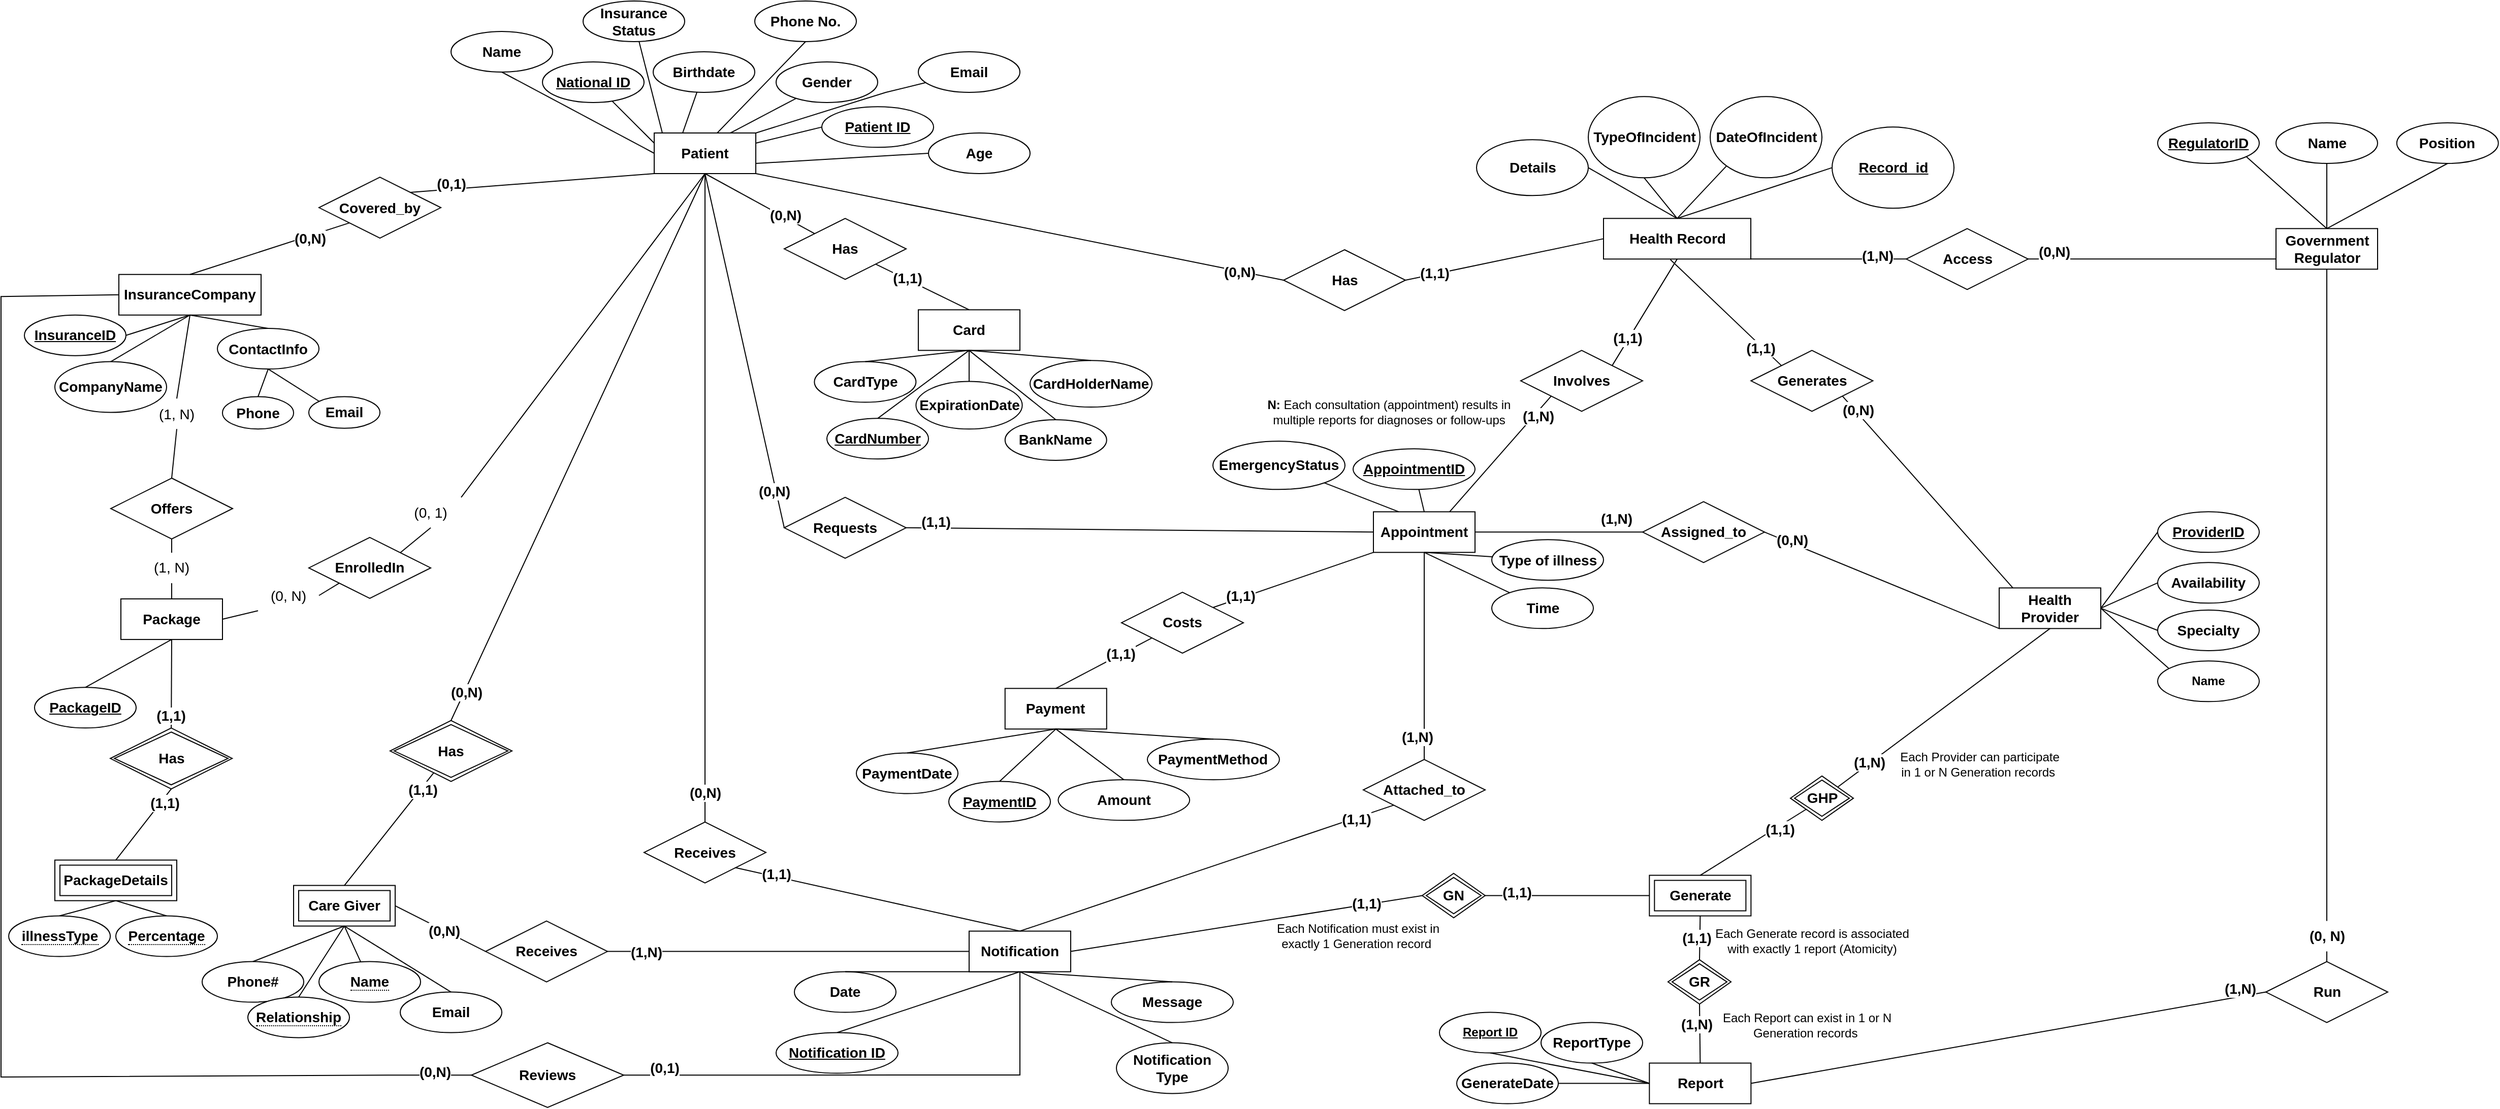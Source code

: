 <mxfile version="25.0.1">
  <diagram id="R2lEEEUBdFMjLlhIrx00" name="Page-1">
    <mxGraphModel dx="1900" dy="1721" grid="1" gridSize="10" guides="1" tooltips="1" connect="1" arrows="1" fold="1" page="1" pageScale="1" pageWidth="850" pageHeight="1100" math="0" shadow="0" extFonts="Permanent Marker^https://fonts.googleapis.com/css?family=Permanent+Marker">
      <root>
        <mxCell id="0" />
        <mxCell id="1" parent="0" />
        <mxCell id="pNNXKs1wGyWGnKnzis4k-1" value="&lt;span style=&quot;font-size: 14px;&quot;&gt;Patient&lt;/span&gt;" style="whiteSpace=wrap;html=1;align=center;fontSize=14;fontStyle=1" parent="1" vertex="1">
          <mxGeometry x="-190" y="-960" width="100" height="40" as="geometry" />
        </mxCell>
        <mxCell id="pNNXKs1wGyWGnKnzis4k-2" value="&lt;span style=&quot;font-size: 14px;&quot;&gt;Health Provider&lt;/span&gt;" style="whiteSpace=wrap;html=1;align=center;fontSize=14;fontStyle=1" parent="1" vertex="1">
          <mxGeometry x="1134" y="-511.82" width="100" height="40" as="geometry" />
        </mxCell>
        <mxCell id="pNNXKs1wGyWGnKnzis4k-3" value="&lt;span style=&quot;font-size: 14px;&quot;&gt;Government Regulator&lt;/span&gt;" style="whiteSpace=wrap;html=1;align=center;fontSize=14;fontStyle=1" parent="1" vertex="1">
          <mxGeometry x="1406.5" y="-865.82" width="100" height="40" as="geometry" />
        </mxCell>
        <mxCell id="pNNXKs1wGyWGnKnzis4k-4" value="&lt;span style=&quot;font-size: 14px;&quot;&gt;Patient ID&lt;/span&gt;" style="ellipse;whiteSpace=wrap;html=1;align=center;fontStyle=5;fontSize=14;" parent="1" vertex="1">
          <mxGeometry x="-25" y="-985.82" width="110" height="40" as="geometry" />
        </mxCell>
        <mxCell id="pNNXKs1wGyWGnKnzis4k-5" value="" style="endArrow=none;html=1;rounded=0;exitX=0;exitY=0.5;exitDx=0;exitDy=0;fontStyle=1;fontSize=14;entryX=1;entryY=0.25;entryDx=0;entryDy=0;" parent="1" source="pNNXKs1wGyWGnKnzis4k-4" target="pNNXKs1wGyWGnKnzis4k-1" edge="1">
          <mxGeometry width="50" height="50" relative="1" as="geometry">
            <mxPoint x="-180" y="-840" as="sourcePoint" />
            <mxPoint x="-82" y="-950" as="targetPoint" />
            <Array as="points" />
          </mxGeometry>
        </mxCell>
        <mxCell id="pNNXKs1wGyWGnKnzis4k-6" value="&lt;span style=&quot;font-size: 14px;&quot;&gt;&lt;font style=&quot;font-size: 14px;&quot;&gt;Name&lt;/font&gt;&lt;/span&gt;" style="ellipse;whiteSpace=wrap;html=1;align=center;fontStyle=1;fontSize=14;" parent="1" vertex="1">
          <mxGeometry x="-390" y="-1060" width="100" height="40" as="geometry" />
        </mxCell>
        <mxCell id="pNNXKs1wGyWGnKnzis4k-8" value="&lt;span style=&quot;font-size: 14px;&quot;&gt;&lt;span style=&quot;font-size: 14px;&quot;&gt;Email&lt;/span&gt;&lt;/span&gt;" style="ellipse;whiteSpace=wrap;html=1;align=center;fontStyle=1;fontSize=14;" parent="1" vertex="1">
          <mxGeometry x="70" y="-1040" width="100" height="40" as="geometry" />
        </mxCell>
        <mxCell id="pNNXKs1wGyWGnKnzis4k-9" value="" style="endArrow=none;html=1;rounded=0;exitX=1;exitY=0;exitDx=0;exitDy=0;fontStyle=1;fontSize=14;" parent="1" source="pNNXKs1wGyWGnKnzis4k-1" target="pNNXKs1wGyWGnKnzis4k-8" edge="1">
          <mxGeometry width="50" height="50" relative="1" as="geometry">
            <mxPoint x="-60" y="-985" as="sourcePoint" />
            <mxPoint x="205" y="-845" as="targetPoint" />
            <Array as="points">
              <mxPoint x="38" y="-1000" />
            </Array>
          </mxGeometry>
        </mxCell>
        <mxCell id="pNNXKs1wGyWGnKnzis4k-10" value="&lt;span style=&quot;font-size: 14px;&quot;&gt;&lt;span style=&quot;font-size: 14px;&quot;&gt;Age&lt;/span&gt;&lt;/span&gt;" style="ellipse;whiteSpace=wrap;html=1;align=center;fontStyle=1;fontSize=14;" parent="1" vertex="1">
          <mxGeometry x="80" y="-960" width="100" height="40" as="geometry" />
        </mxCell>
        <mxCell id="pNNXKs1wGyWGnKnzis4k-11" value="" style="endArrow=none;html=1;rounded=0;fontStyle=1;fontSize=14;entryX=0;entryY=0.5;entryDx=0;entryDy=0;exitX=1;exitY=0.75;exitDx=0;exitDy=0;" parent="1" source="pNNXKs1wGyWGnKnzis4k-1" target="pNNXKs1wGyWGnKnzis4k-10" edge="1">
          <mxGeometry width="50" height="50" relative="1" as="geometry">
            <mxPoint x="-82" y="-930" as="sourcePoint" />
            <mxPoint x="161" y="-930.5" as="targetPoint" />
          </mxGeometry>
        </mxCell>
        <mxCell id="pNNXKs1wGyWGnKnzis4k-12" value="&lt;span style=&quot;font-size: 14px;&quot;&gt;&lt;font style=&quot;font-size: 14px;&quot;&gt;Gender&lt;/font&gt;&lt;/span&gt;" style="ellipse;whiteSpace=wrap;html=1;align=center;fontStyle=1;fontSize=14;" parent="1" vertex="1">
          <mxGeometry x="-70" y="-1030" width="100" height="40" as="geometry" />
        </mxCell>
        <mxCell id="pNNXKs1wGyWGnKnzis4k-13" value="" style="endArrow=none;html=1;rounded=0;exitX=0.75;exitY=0;exitDx=0;exitDy=0;fontStyle=1;fontSize=14;" parent="1" source="pNNXKs1wGyWGnKnzis4k-1" target="pNNXKs1wGyWGnKnzis4k-12" edge="1">
          <mxGeometry width="50" height="50" relative="1" as="geometry">
            <mxPoint x="-90" y="-1000" as="sourcePoint" />
            <mxPoint x="390" y="-800" as="targetPoint" />
            <Array as="points" />
          </mxGeometry>
        </mxCell>
        <mxCell id="pNNXKs1wGyWGnKnzis4k-14" value="" style="endArrow=none;html=1;rounded=0;entryX=0.5;entryY=1;entryDx=0;entryDy=0;exitX=0.62;exitY=0;exitDx=0;exitDy=0;fontStyle=1;fontSize=14;exitPerimeter=0;" parent="1" source="pNNXKs1wGyWGnKnzis4k-1" target="Pjf5XQRBvWX5v789rgYW-7" edge="1">
          <mxGeometry width="50" height="50" relative="1" as="geometry">
            <mxPoint x="-120" y="-1010" as="sourcePoint" />
            <mxPoint x="-51" y="-1060" as="targetPoint" />
          </mxGeometry>
        </mxCell>
        <mxCell id="pNNXKs1wGyWGnKnzis4k-15" value="&lt;span style=&quot;font-size: 14px;&quot;&gt;Appointment&lt;/span&gt;" style="whiteSpace=wrap;html=1;align=center;fontSize=14;fontStyle=1" parent="1" vertex="1">
          <mxGeometry x="518" y="-586.82" width="100" height="40" as="geometry" />
        </mxCell>
        <mxCell id="pNNXKs1wGyWGnKnzis4k-17" value="&lt;span style=&quot;font-size: 14px;&quot;&gt;InsuranceCompany&lt;/span&gt;" style="whiteSpace=wrap;html=1;align=center;fontSize=14;fontStyle=1" parent="1" vertex="1">
          <mxGeometry x="-717" y="-820.63" width="140" height="40" as="geometry" />
        </mxCell>
        <mxCell id="pNNXKs1wGyWGnKnzis4k-18" value="&lt;span style=&quot;font-size: 14px;&quot;&gt;Payment&lt;/span&gt;" style="whiteSpace=wrap;html=1;align=center;fontSize=14;fontStyle=1" parent="1" vertex="1">
          <mxGeometry x="155.38" y="-412.82" width="100" height="40" as="geometry" />
        </mxCell>
        <mxCell id="pNNXKs1wGyWGnKnzis4k-19" value="&lt;span style=&quot;font-size: 14px;&quot;&gt;Report&lt;/span&gt;" style="whiteSpace=wrap;html=1;align=center;fontSize=14;fontStyle=1" parent="1" vertex="1">
          <mxGeometry x="789.67" y="-43.73" width="100" height="40" as="geometry" />
        </mxCell>
        <mxCell id="pNNXKs1wGyWGnKnzis4k-20" value="&lt;span style=&quot;font-size: 14px;&quot;&gt;&lt;font style=&quot;font-size: 14px;&quot;&gt;&lt;u style=&quot;font-size: 14px;&quot;&gt;National ID&lt;/u&gt;&lt;/font&gt;&lt;/span&gt;" style="ellipse;whiteSpace=wrap;html=1;align=center;fontStyle=1;fontSize=14;" parent="1" vertex="1">
          <mxGeometry x="-300" y="-1030" width="100" height="40" as="geometry" />
        </mxCell>
        <mxCell id="pNNXKs1wGyWGnKnzis4k-21" value="" style="endArrow=none;html=1;rounded=0;exitX=0;exitY=0.25;exitDx=0;exitDy=0;fontStyle=1;fontSize=14;" parent="1" source="pNNXKs1wGyWGnKnzis4k-1" target="pNNXKs1wGyWGnKnzis4k-20" edge="1">
          <mxGeometry width="50" height="50" relative="1" as="geometry">
            <mxPoint x="-330" y="-920" as="sourcePoint" />
            <mxPoint x="-65" y="-780" as="targetPoint" />
            <Array as="points" />
          </mxGeometry>
        </mxCell>
        <mxCell id="pNNXKs1wGyWGnKnzis4k-22" value="&lt;span style=&quot;font-size: 14px;&quot;&gt;&lt;font style=&quot;font-size: 14px;&quot;&gt;Insurance Status&lt;/font&gt;&lt;/span&gt;" style="ellipse;whiteSpace=wrap;html=1;align=center;fontStyle=1;fontSize=14;" parent="1" vertex="1">
          <mxGeometry x="-260" y="-1090" width="100" height="40" as="geometry" />
        </mxCell>
        <mxCell id="pNNXKs1wGyWGnKnzis4k-23" value="" style="endArrow=none;html=1;rounded=0;fontStyle=1;fontSize=14;" parent="1" target="pNNXKs1wGyWGnKnzis4k-22" edge="1">
          <mxGeometry width="50" height="50" relative="1" as="geometry">
            <mxPoint x="-182" y="-960" as="sourcePoint" />
            <mxPoint x="-80" y="-830" as="targetPoint" />
          </mxGeometry>
        </mxCell>
        <mxCell id="pNNXKs1wGyWGnKnzis4k-24" value="&lt;span style=&quot;font-size: 14px;&quot;&gt;&lt;font style=&quot;font-size: 14px;&quot;&gt;Birthdate&lt;/font&gt;&lt;/span&gt;" style="ellipse;whiteSpace=wrap;html=1;align=center;fontStyle=1;fontSize=14;" parent="1" vertex="1">
          <mxGeometry x="-191" y="-1040" width="100" height="40" as="geometry" />
        </mxCell>
        <mxCell id="pNNXKs1wGyWGnKnzis4k-25" value="" style="endArrow=none;html=1;rounded=0;fontStyle=1;fontSize=14;" parent="1" target="pNNXKs1wGyWGnKnzis4k-24" edge="1">
          <mxGeometry width="50" height="50" relative="1" as="geometry">
            <mxPoint x="-162" y="-960" as="sourcePoint" />
            <mxPoint x="-60" y="-875" as="targetPoint" />
          </mxGeometry>
        </mxCell>
        <mxCell id="pNNXKs1wGyWGnKnzis4k-28" value="" style="endArrow=none;html=1;rounded=0;exitX=1;exitY=0.5;exitDx=0;exitDy=0;fontStyle=1;fontSize=14;" parent="1" source="pNNXKs1wGyWGnKnzis4k-2" edge="1">
          <mxGeometry width="50" height="50" relative="1" as="geometry">
            <mxPoint x="1474" y="-451.82" as="sourcePoint" />
            <mxPoint x="1313" y="-421.82" as="targetPoint" />
          </mxGeometry>
        </mxCell>
        <mxCell id="pNNXKs1wGyWGnKnzis4k-29" value="" style="endArrow=none;html=1;rounded=0;exitX=1;exitY=0.5;exitDx=0;exitDy=0;entryX=0;entryY=0.5;entryDx=0;entryDy=0;fontStyle=1;fontSize=14;" parent="1" source="pNNXKs1wGyWGnKnzis4k-2" target="ppLR7rw1qFO7lx_NXZap-60" edge="1">
          <mxGeometry width="50" height="50" relative="1" as="geometry">
            <mxPoint x="1499" y="-491.82" as="sourcePoint" />
            <mxPoint x="1290" y="-516.82" as="targetPoint" />
          </mxGeometry>
        </mxCell>
        <mxCell id="pNNXKs1wGyWGnKnzis4k-31" value="&lt;span style=&quot;font-size: 14px;&quot;&gt;&lt;font style=&quot;font-size: 14px;&quot;&gt;Specialty&lt;/font&gt;&lt;/span&gt;" style="ellipse;whiteSpace=wrap;html=1;align=center;fontStyle=1;fontSize=14;" parent="1" vertex="1">
          <mxGeometry x="1290" y="-490.0" width="100" height="40" as="geometry" />
        </mxCell>
        <mxCell id="pNNXKs1wGyWGnKnzis4k-32" value="" style="endArrow=none;html=1;rounded=0;exitX=1;exitY=0.5;exitDx=0;exitDy=0;fontStyle=1;fontSize=14;entryX=0;entryY=0.5;entryDx=0;entryDy=0;entryPerimeter=0;" parent="1" source="pNNXKs1wGyWGnKnzis4k-2" target="pNNXKs1wGyWGnKnzis4k-31" edge="1">
          <mxGeometry width="50" height="50" relative="1" as="geometry">
            <mxPoint x="1324" y="-501.82" as="sourcePoint" />
            <mxPoint x="1879.0" y="-341.82" as="targetPoint" />
          </mxGeometry>
        </mxCell>
        <mxCell id="pNNXKs1wGyWGnKnzis4k-33" value="&lt;span style=&quot;font-size: 14px;&quot;&gt;&lt;font style=&quot;font-size: 14px;&quot;&gt;&lt;u style=&quot;font-size: 14px;&quot;&gt;ProviderID&lt;/u&gt;&lt;/font&gt;&lt;/span&gt;" style="ellipse;whiteSpace=wrap;html=1;align=center;fontStyle=1;fontSize=14;" parent="1" vertex="1">
          <mxGeometry x="1290.0" y="-586.82" width="100" height="40" as="geometry" />
        </mxCell>
        <mxCell id="pNNXKs1wGyWGnKnzis4k-34" value="" style="endArrow=none;html=1;rounded=0;exitX=1;exitY=0.5;exitDx=0;exitDy=0;fontStyle=1;fontSize=14;entryX=0;entryY=0.5;entryDx=0;entryDy=0;" parent="1" source="pNNXKs1wGyWGnKnzis4k-2" target="pNNXKs1wGyWGnKnzis4k-33" edge="1">
          <mxGeometry width="50" height="50" relative="1" as="geometry">
            <mxPoint x="1034" y="-521.82" as="sourcePoint" />
            <mxPoint x="1589" y="-361.82" as="targetPoint" />
          </mxGeometry>
        </mxCell>
        <mxCell id="pNNXKs1wGyWGnKnzis4k-35" value="&lt;span style=&quot;font-size: 14px;&quot;&gt;&lt;font style=&quot;font-size: 14px;&quot;&gt;&lt;u style=&quot;font-size: 14px;&quot;&gt;AppointmentID&lt;/u&gt;&lt;/font&gt;&lt;/span&gt;" style="ellipse;whiteSpace=wrap;html=1;align=center;fontStyle=1;fontSize=14;" parent="1" vertex="1">
          <mxGeometry x="498.0" y="-648.82" width="120" height="40" as="geometry" />
        </mxCell>
        <mxCell id="pNNXKs1wGyWGnKnzis4k-36" value="" style="endArrow=none;html=1;rounded=0;exitX=0.5;exitY=0;exitDx=0;exitDy=0;fontStyle=1;fontSize=14;" parent="1" source="pNNXKs1wGyWGnKnzis4k-15" target="pNNXKs1wGyWGnKnzis4k-35" edge="1">
          <mxGeometry width="50" height="50" relative="1" as="geometry">
            <mxPoint x="628" y="-676.82" as="sourcePoint" />
            <mxPoint x="1183" y="-516.82" as="targetPoint" />
          </mxGeometry>
        </mxCell>
        <mxCell id="pNNXKs1wGyWGnKnzis4k-37" value="&lt;span style=&quot;font-size: 14px;&quot;&gt;&lt;span style=&quot;font-size: 14px;&quot;&gt;Time&lt;/span&gt;&lt;/span&gt;" style="ellipse;whiteSpace=wrap;html=1;align=center;fontStyle=1;fontSize=14;" parent="1" vertex="1">
          <mxGeometry x="634.5" y="-511.82" width="100" height="40" as="geometry" />
        </mxCell>
        <mxCell id="pNNXKs1wGyWGnKnzis4k-38" value="" style="endArrow=none;html=1;rounded=0;fontStyle=1;fontSize=14;exitX=0.5;exitY=1;exitDx=0;exitDy=0;" parent="1" source="pNNXKs1wGyWGnKnzis4k-15" target="pNNXKs1wGyWGnKnzis4k-37" edge="1">
          <mxGeometry width="50" height="50" relative="1" as="geometry">
            <mxPoint x="540" y="-492" as="sourcePoint" />
            <mxPoint x="1253" y="-441.82" as="targetPoint" />
          </mxGeometry>
        </mxCell>
        <mxCell id="pNNXKs1wGyWGnKnzis4k-39" value="&lt;span style=&quot;font-size: 14px;&quot;&gt;&lt;font style=&quot;font-size: 14px;&quot;&gt;Type of illness&lt;/font&gt;&lt;/span&gt;" style="ellipse;whiteSpace=wrap;html=1;align=center;fontStyle=1;fontSize=14;" parent="1" vertex="1">
          <mxGeometry x="634.5" y="-559.37" width="110" height="40" as="geometry" />
        </mxCell>
        <mxCell id="pNNXKs1wGyWGnKnzis4k-40" value="" style="endArrow=none;html=1;rounded=0;exitX=0.5;exitY=1;exitDx=0;exitDy=0;fontStyle=1;fontSize=14;" parent="1" source="pNNXKs1wGyWGnKnzis4k-15" target="pNNXKs1wGyWGnKnzis4k-39" edge="1">
          <mxGeometry width="50" height="50" relative="1" as="geometry">
            <mxPoint x="463.0" y="-556.82" as="sourcePoint" />
            <mxPoint x="1018" y="-396.82" as="targetPoint" />
          </mxGeometry>
        </mxCell>
        <mxCell id="pNNXKs1wGyWGnKnzis4k-41" value="EmergencyStatus" style="ellipse;whiteSpace=wrap;html=1;align=center;fontStyle=1;fontSize=14;" parent="1" vertex="1">
          <mxGeometry x="360" y="-656.35" width="130" height="47.53" as="geometry" />
        </mxCell>
        <mxCell id="pNNXKs1wGyWGnKnzis4k-42" value="" style="endArrow=none;html=1;rounded=0;exitX=0.25;exitY=0;exitDx=0;exitDy=0;fontStyle=1;fontSize=14;" parent="1" source="pNNXKs1wGyWGnKnzis4k-15" target="pNNXKs1wGyWGnKnzis4k-41" edge="1">
          <mxGeometry width="50" height="50" relative="1" as="geometry">
            <mxPoint x="398.0" y="-556.82" as="sourcePoint" />
            <mxPoint x="953" y="-396.82" as="targetPoint" />
          </mxGeometry>
        </mxCell>
        <mxCell id="pNNXKs1wGyWGnKnzis4k-45" value="&lt;span style=&quot;font-size: 14px;&quot;&gt;Care Giver&lt;/span&gt;" style="shape=ext;margin=3;double=1;whiteSpace=wrap;html=1;align=center;fontStyle=1;fontSize=14;" parent="1" vertex="1">
          <mxGeometry x="-545" y="-218.73" width="100" height="40" as="geometry" />
        </mxCell>
        <mxCell id="pNNXKs1wGyWGnKnzis4k-46" value="" style="endArrow=none;html=1;rounded=0;exitX=0.5;exitY=1;exitDx=0;exitDy=0;fontStyle=1;fontSize=14;" parent="1" source="pNNXKs1wGyWGnKnzis4k-45" target="pNNXKs1wGyWGnKnzis4k-85" edge="1">
          <mxGeometry relative="1" as="geometry">
            <mxPoint x="-215" y="-338.73" as="sourcePoint" />
            <mxPoint x="-485" y="-128.73" as="targetPoint" />
          </mxGeometry>
        </mxCell>
        <mxCell id="pNNXKs1wGyWGnKnzis4k-48" value="" style="endArrow=none;html=1;rounded=0;exitX=0.5;exitY=0;exitDx=0;exitDy=0;entryX=0.5;entryY=1;entryDx=0;entryDy=0;fontStyle=1;fontSize=14;" parent="1" source="Yyu929nIxqJ0Ex9b2ZMo-2" target="pNNXKs1wGyWGnKnzis4k-45" edge="1">
          <mxGeometry relative="1" as="geometry">
            <mxPoint x="-605" y="-128.73" as="sourcePoint" />
            <mxPoint x="-625" y="-188.73" as="targetPoint" />
          </mxGeometry>
        </mxCell>
        <mxCell id="pNNXKs1wGyWGnKnzis4k-49" value="&lt;font style=&quot;font-size: 14px;&quot;&gt;&lt;span style=&quot;font-size: 14px;&quot;&gt;Phone#&lt;/span&gt;&lt;/font&gt;" style="ellipse;whiteSpace=wrap;html=1;align=center;fontStyle=1;fontSize=14;" parent="1" vertex="1">
          <mxGeometry x="-635.0" y="-143.73" width="100" height="40" as="geometry" />
        </mxCell>
        <mxCell id="pNNXKs1wGyWGnKnzis4k-50" value="" style="endArrow=none;html=1;rounded=0;exitX=0.5;exitY=0;exitDx=0;exitDy=0;entryX=0.5;entryY=1;entryDx=0;entryDy=0;fontStyle=1;fontSize=14;" parent="1" source="pNNXKs1wGyWGnKnzis4k-49" target="pNNXKs1wGyWGnKnzis4k-45" edge="1">
          <mxGeometry relative="1" as="geometry">
            <mxPoint x="-215" y="-338.73" as="sourcePoint" />
            <mxPoint x="-135" y="-388.73" as="targetPoint" />
          </mxGeometry>
        </mxCell>
        <mxCell id="pNNXKs1wGyWGnKnzis4k-51" value="&lt;font style=&quot;font-size: 14px;&quot;&gt;&lt;span style=&quot;font-size: 14px;&quot;&gt;Email&lt;/span&gt;&lt;/font&gt;" style="ellipse;whiteSpace=wrap;html=1;align=center;fontStyle=1;fontSize=14;" parent="1" vertex="1">
          <mxGeometry x="-440" y="-113.73" width="100" height="40" as="geometry" />
        </mxCell>
        <mxCell id="pNNXKs1wGyWGnKnzis4k-52" value="" style="endArrow=none;html=1;rounded=0;exitX=0.5;exitY=0;exitDx=0;exitDy=0;entryX=0.5;entryY=1;entryDx=0;entryDy=0;fontStyle=1;fontSize=14;" parent="1" source="pNNXKs1wGyWGnKnzis4k-51" target="pNNXKs1wGyWGnKnzis4k-45" edge="1">
          <mxGeometry relative="1" as="geometry">
            <mxPoint x="-215" y="-338.73" as="sourcePoint" />
            <mxPoint x="-135" y="-388.73" as="targetPoint" />
          </mxGeometry>
        </mxCell>
        <mxCell id="pNNXKs1wGyWGnKnzis4k-53" value="&lt;font style=&quot;font-size: 14px;&quot;&gt;&lt;span style=&quot;font-size: 14px;&quot;&gt;ContactInfo&lt;/span&gt;&lt;/font&gt;" style="ellipse;whiteSpace=wrap;html=1;align=center;fontStyle=1;fontSize=14;" parent="1" vertex="1">
          <mxGeometry x="-620" y="-767.45" width="100" height="40" as="geometry" />
        </mxCell>
        <mxCell id="pNNXKs1wGyWGnKnzis4k-54" value="" style="endArrow=none;html=1;rounded=0;exitX=0.5;exitY=0;exitDx=0;exitDy=0;entryX=0.5;entryY=1;entryDx=0;entryDy=0;fontStyle=1;fontSize=14;" parent="1" source="pNNXKs1wGyWGnKnzis4k-53" target="pNNXKs1wGyWGnKnzis4k-17" edge="1">
          <mxGeometry relative="1" as="geometry">
            <mxPoint x="-997" y="-1000" as="sourcePoint" />
            <mxPoint x="-917" y="-1050" as="targetPoint" />
          </mxGeometry>
        </mxCell>
        <mxCell id="pNNXKs1wGyWGnKnzis4k-57" value="&lt;font style=&quot;font-size: 14px;&quot;&gt;&lt;span style=&quot;font-size: 14px;&quot;&gt;CompanyName&lt;/span&gt;&lt;/font&gt;" style="ellipse;whiteSpace=wrap;html=1;align=center;fontStyle=1;fontSize=14;" parent="1" vertex="1">
          <mxGeometry x="-780" y="-734.73" width="110" height="50" as="geometry" />
        </mxCell>
        <mxCell id="pNNXKs1wGyWGnKnzis4k-58" value="" style="endArrow=none;html=1;rounded=0;exitX=0.5;exitY=0;exitDx=0;exitDy=0;entryX=0.5;entryY=1;entryDx=0;entryDy=0;fontStyle=1;fontSize=14;" parent="1" source="pNNXKs1wGyWGnKnzis4k-57" target="pNNXKs1wGyWGnKnzis4k-17" edge="1">
          <mxGeometry relative="1" as="geometry">
            <mxPoint x="-997" y="-1000" as="sourcePoint" />
            <mxPoint x="-917" y="-1050" as="targetPoint" />
          </mxGeometry>
        </mxCell>
        <mxCell id="pNNXKs1wGyWGnKnzis4k-59" value="" style="endArrow=none;html=1;rounded=0;exitX=1;exitY=0.5;exitDx=0;exitDy=0;entryX=0.5;entryY=1;entryDx=0;entryDy=0;fontStyle=1;fontSize=14;" parent="1" source="pNNXKs1wGyWGnKnzis4k-60" target="pNNXKs1wGyWGnKnzis4k-17" edge="1">
          <mxGeometry relative="1" as="geometry">
            <mxPoint x="-892" y="-730" as="sourcePoint" />
            <mxPoint x="-917" y="-1050" as="targetPoint" />
          </mxGeometry>
        </mxCell>
        <mxCell id="pNNXKs1wGyWGnKnzis4k-60" value="&lt;span style=&quot;font-size: 14px;&quot;&gt;&lt;font style=&quot;font-size: 14px;&quot;&gt;InsuranceID&lt;/font&gt;&lt;/span&gt;" style="ellipse;whiteSpace=wrap;html=1;align=center;fontStyle=5;fontSize=14;" parent="1" vertex="1">
          <mxGeometry x="-810" y="-780.63" width="100" height="40" as="geometry" />
        </mxCell>
        <mxCell id="pNNXKs1wGyWGnKnzis4k-61" value="&lt;span style=&quot;font-size: 14px;&quot;&gt;&lt;span style=&quot;font-size: 14px;&quot;&gt;Phone&lt;/span&gt;&lt;/span&gt;" style="ellipse;whiteSpace=wrap;html=1;align=center;fontStyle=1;fontSize=14;" parent="1" vertex="1">
          <mxGeometry x="-615" y="-700.19" width="70" height="31.82" as="geometry" />
        </mxCell>
        <mxCell id="pNNXKs1wGyWGnKnzis4k-62" value="" style="endArrow=none;html=1;rounded=0;fontStyle=1;fontSize=14;entryX=0.5;entryY=1;entryDx=0;entryDy=0;exitX=0.5;exitY=0;exitDx=0;exitDy=0;" parent="1" source="pNNXKs1wGyWGnKnzis4k-61" target="pNNXKs1wGyWGnKnzis4k-53" edge="1">
          <mxGeometry relative="1" as="geometry">
            <mxPoint x="-580" y="-653.63" as="sourcePoint" />
            <mxPoint x="-580" y="-700.63" as="targetPoint" />
          </mxGeometry>
        </mxCell>
        <mxCell id="pNNXKs1wGyWGnKnzis4k-63" value="&lt;font style=&quot;font-size: 14px;&quot;&gt;&lt;span style=&quot;font-size: 14px;&quot;&gt;Email&lt;/span&gt;&lt;/font&gt;" style="ellipse;whiteSpace=wrap;html=1;align=center;fontStyle=1;fontSize=14;" parent="1" vertex="1">
          <mxGeometry x="-530" y="-700.19" width="70" height="31.11" as="geometry" />
        </mxCell>
        <mxCell id="pNNXKs1wGyWGnKnzis4k-64" value="" style="endArrow=none;html=1;rounded=0;exitX=0;exitY=0;exitDx=0;exitDy=0;entryX=0.5;entryY=1;entryDx=0;entryDy=0;fontStyle=1;fontSize=14;" parent="1" source="pNNXKs1wGyWGnKnzis4k-63" target="pNNXKs1wGyWGnKnzis4k-53" edge="1">
          <mxGeometry relative="1" as="geometry">
            <mxPoint x="-517" y="-626" as="sourcePoint" />
            <mxPoint x="-502" y="-656" as="targetPoint" />
          </mxGeometry>
        </mxCell>
        <mxCell id="pNNXKs1wGyWGnKnzis4k-68" value="" style="endArrow=none;html=1;rounded=0;entryX=0.5;entryY=1;entryDx=0;entryDy=0;fontStyle=1;fontSize=14;exitX=0.5;exitY=0;exitDx=0;exitDy=0;" parent="1" source="DgcD9Y-jSIW44tKop5Hs-6" target="pNNXKs1wGyWGnKnzis4k-18" edge="1">
          <mxGeometry relative="1" as="geometry">
            <mxPoint x="154.47" y="-312.82" as="sourcePoint" />
            <mxPoint x="-497.62" y="-330.32" as="targetPoint" />
          </mxGeometry>
        </mxCell>
        <mxCell id="pNNXKs1wGyWGnKnzis4k-69" value="&lt;font style=&quot;font-size: 14px;&quot;&gt;&lt;span style=&quot;font-size: 14px;&quot;&gt;Name&lt;/span&gt;&lt;/font&gt;" style="ellipse;whiteSpace=wrap;html=1;align=center;fontStyle=1;fontSize=14;" parent="1" vertex="1">
          <mxGeometry x="1406.5" y="-970" width="100" height="40" as="geometry" />
        </mxCell>
        <mxCell id="pNNXKs1wGyWGnKnzis4k-70" value="" style="endArrow=none;html=1;rounded=0;exitX=0.5;exitY=1;exitDx=0;exitDy=0;entryX=0.5;entryY=0;entryDx=0;entryDy=0;fontStyle=1;fontSize=14;" parent="1" source="pNNXKs1wGyWGnKnzis4k-69" target="pNNXKs1wGyWGnKnzis4k-3" edge="1">
          <mxGeometry relative="1" as="geometry">
            <mxPoint x="1376.5" y="-735.82" as="sourcePoint" />
            <mxPoint x="1456.5" y="-785.82" as="targetPoint" />
          </mxGeometry>
        </mxCell>
        <mxCell id="pNNXKs1wGyWGnKnzis4k-71" value="&lt;font style=&quot;font-size: 14px;&quot;&gt;&lt;span style=&quot;font-size: 14px;&quot;&gt;Amount&lt;/span&gt;&lt;/font&gt;" style="ellipse;whiteSpace=wrap;html=1;align=center;fontStyle=1;fontSize=14;" parent="1" vertex="1">
          <mxGeometry x="207.69" y="-322.82" width="129.39" height="40" as="geometry" />
        </mxCell>
        <mxCell id="pNNXKs1wGyWGnKnzis4k-72" value="" style="endArrow=none;html=1;rounded=0;exitX=0.5;exitY=0;exitDx=0;exitDy=0;entryX=0.5;entryY=1;entryDx=0;entryDy=0;fontStyle=1;fontSize=14;" parent="1" source="pNNXKs1wGyWGnKnzis4k-71" target="pNNXKs1wGyWGnKnzis4k-18" edge="1">
          <mxGeometry relative="1" as="geometry">
            <mxPoint x="292.38" y="-90.32" as="sourcePoint" />
            <mxPoint x="372.38" y="-140.32" as="targetPoint" />
          </mxGeometry>
        </mxCell>
        <mxCell id="pNNXKs1wGyWGnKnzis4k-73" value="&lt;font style=&quot;font-size: 14px;&quot;&gt;&lt;span style=&quot;font-size: 14px;&quot;&gt;PaymentMethod&lt;/span&gt;&lt;/font&gt;" style="ellipse;whiteSpace=wrap;html=1;align=center;fontStyle=1;fontSize=14;" parent="1" vertex="1">
          <mxGeometry x="295.47" y="-362.82" width="130" height="40" as="geometry" />
        </mxCell>
        <mxCell id="pNNXKs1wGyWGnKnzis4k-74" value="" style="endArrow=none;html=1;rounded=0;exitX=0.5;exitY=0;exitDx=0;exitDy=0;entryX=0.5;entryY=1;entryDx=0;entryDy=0;fontStyle=1;fontSize=14;" parent="1" source="pNNXKs1wGyWGnKnzis4k-73" target="pNNXKs1wGyWGnKnzis4k-18" edge="1">
          <mxGeometry relative="1" as="geometry">
            <mxPoint x="332.38" y="-120.32" as="sourcePoint" />
            <mxPoint x="412.38" y="-170.32" as="targetPoint" />
          </mxGeometry>
        </mxCell>
        <mxCell id="pNNXKs1wGyWGnKnzis4k-75" value="&lt;font style=&quot;font-size: 14px;&quot;&gt;&lt;span style=&quot;font-size: 14px;&quot;&gt;PaymentDate&lt;/span&gt;&lt;/font&gt;" style="ellipse;whiteSpace=wrap;html=1;align=center;fontStyle=1;fontSize=14;" parent="1" vertex="1">
          <mxGeometry x="9" y="-349.23" width="100" height="40" as="geometry" />
        </mxCell>
        <mxCell id="pNNXKs1wGyWGnKnzis4k-76" value="" style="endArrow=none;html=1;rounded=0;entryX=0.5;entryY=1;entryDx=0;entryDy=0;fontStyle=1;fontSize=14;exitX=0.5;exitY=0;exitDx=0;exitDy=0;" parent="1" source="pNNXKs1wGyWGnKnzis4k-75" target="pNNXKs1wGyWGnKnzis4k-18" edge="1">
          <mxGeometry relative="1" as="geometry">
            <mxPoint x="118.47" y="-352.82" as="sourcePoint" />
            <mxPoint x="-75.62" y="-180.32" as="targetPoint" />
          </mxGeometry>
        </mxCell>
        <mxCell id="pNNXKs1wGyWGnKnzis4k-77" value="" style="endArrow=none;html=1;rounded=0;entryX=0;entryY=0.5;entryDx=0;entryDy=0;fontStyle=1;fontSize=14;exitX=0.5;exitY=1;exitDx=0;exitDy=0;" parent="1" source="pNNXKs1wGyWGnKnzis4k-330" target="pNNXKs1wGyWGnKnzis4k-19" edge="1">
          <mxGeometry relative="1" as="geometry">
            <mxPoint x="849.67" y="-230" as="sourcePoint" />
            <mxPoint x="451.3" y="-182.73" as="targetPoint" />
          </mxGeometry>
        </mxCell>
        <mxCell id="pNNXKs1wGyWGnKnzis4k-78" value="&lt;font style=&quot;font-size: 14px;&quot;&gt;&lt;span style=&quot;font-size: 14px;&quot;&gt;ReportType&lt;/span&gt;&lt;/font&gt;" style="ellipse;whiteSpace=wrap;html=1;align=center;fontStyle=1;fontSize=14;" parent="1" vertex="1">
          <mxGeometry x="683.0" y="-83.73" width="100" height="40" as="geometry" />
        </mxCell>
        <mxCell id="pNNXKs1wGyWGnKnzis4k-79" value="" style="endArrow=none;html=1;rounded=0;exitX=0.5;exitY=1;exitDx=0;exitDy=0;entryX=0;entryY=0.5;entryDx=0;entryDy=0;fontStyle=1;fontSize=14;" parent="1" source="pNNXKs1wGyWGnKnzis4k-78" target="pNNXKs1wGyWGnKnzis4k-19" edge="1">
          <mxGeometry relative="1" as="geometry">
            <mxPoint x="501.3" y="-142.73" as="sourcePoint" />
            <mxPoint x="581.3" y="-192.73" as="targetPoint" />
          </mxGeometry>
        </mxCell>
        <mxCell id="pNNXKs1wGyWGnKnzis4k-80" value="&lt;font style=&quot;font-size: 14px;&quot;&gt;&lt;span style=&quot;font-size: 14px;&quot;&gt;GenerateDate&lt;/span&gt;&lt;/font&gt;" style="ellipse;whiteSpace=wrap;html=1;align=center;fontStyle=1;fontSize=14;" parent="1" vertex="1">
          <mxGeometry x="600" y="-43.73" width="100" height="40" as="geometry" />
        </mxCell>
        <mxCell id="pNNXKs1wGyWGnKnzis4k-81" value="" style="endArrow=none;html=1;rounded=0;exitX=1;exitY=0.5;exitDx=0;exitDy=0;entryX=0;entryY=0.5;entryDx=0;entryDy=0;fontStyle=1;fontSize=14;" parent="1" source="pNNXKs1wGyWGnKnzis4k-80" target="pNNXKs1wGyWGnKnzis4k-19" edge="1">
          <mxGeometry relative="1" as="geometry">
            <mxPoint x="740.13" y="9.27" as="sourcePoint" />
            <mxPoint x="361.3" y="-202.73" as="targetPoint" />
          </mxGeometry>
        </mxCell>
        <mxCell id="pNNXKs1wGyWGnKnzis4k-85" value="&lt;span style=&quot;border-bottom: 1px dotted; font-size: 14px;&quot;&gt;&lt;span style=&quot;font-size: 14px;&quot;&gt;&lt;font style=&quot;font-size: 14px;&quot;&gt;Name&lt;/font&gt;&lt;/span&gt;&lt;/span&gt;" style="ellipse;whiteSpace=wrap;html=1;align=center;fontStyle=1;fontSize=14;" parent="1" vertex="1">
          <mxGeometry x="-520" y="-143.73" width="100" height="40" as="geometry" />
        </mxCell>
        <mxCell id="pNNXKs1wGyWGnKnzis4k-86" value="&lt;span style=&quot;font-size: 14px;&quot;&gt;Health Record&lt;/span&gt;" style="whiteSpace=wrap;html=1;align=center;fontSize=14;fontStyle=1" parent="1" vertex="1">
          <mxGeometry x="744.5" y="-875.82" width="145" height="40" as="geometry" />
        </mxCell>
        <object label="Record_id" id="pNNXKs1wGyWGnKnzis4k-87">
          <mxCell style="ellipse;whiteSpace=wrap;html=1;align=center;fontStyle=5;fontSize=14;" parent="1" vertex="1">
            <mxGeometry x="969.5" y="-965.82" width="120" height="80" as="geometry" />
          </mxCell>
        </object>
        <mxCell id="pNNXKs1wGyWGnKnzis4k-88" value="DateOfIncident" style="ellipse;whiteSpace=wrap;html=1;align=center;fontStyle=1;fontSize=14;" parent="1" vertex="1">
          <mxGeometry x="849.5" y="-995.82" width="110" height="80" as="geometry" />
        </mxCell>
        <mxCell id="pNNXKs1wGyWGnKnzis4k-89" value="TypeOfIncident" style="ellipse;whiteSpace=wrap;html=1;align=center;fontStyle=1;fontSize=14;" parent="1" vertex="1">
          <mxGeometry x="729.5" y="-995.82" width="110" height="80" as="geometry" />
        </mxCell>
        <mxCell id="pNNXKs1wGyWGnKnzis4k-90" value="Details" style="ellipse;whiteSpace=wrap;html=1;align=center;fontStyle=1;fontSize=14;" parent="1" vertex="1">
          <mxGeometry x="619.5" y="-953.32" width="110" height="55" as="geometry" />
        </mxCell>
        <mxCell id="pNNXKs1wGyWGnKnzis4k-91" value="" style="endArrow=none;html=1;rounded=0;entryX=0;entryY=1;entryDx=0;entryDy=0;exitX=0.5;exitY=0;exitDx=0;exitDy=0;fontStyle=1;fontSize=14;" parent="1" source="pNNXKs1wGyWGnKnzis4k-86" target="pNNXKs1wGyWGnKnzis4k-88" edge="1">
          <mxGeometry relative="1" as="geometry">
            <mxPoint x="659.5" y="-825.82" as="sourcePoint" />
            <mxPoint x="819.5" y="-825.82" as="targetPoint" />
          </mxGeometry>
        </mxCell>
        <mxCell id="pNNXKs1wGyWGnKnzis4k-92" value="" style="endArrow=none;html=1;rounded=0;exitX=0;exitY=0.5;exitDx=0;exitDy=0;entryX=0.5;entryY=0;entryDx=0;entryDy=0;fontStyle=1;fontSize=14;" parent="1" source="pNNXKs1wGyWGnKnzis4k-87" target="pNNXKs1wGyWGnKnzis4k-86" edge="1">
          <mxGeometry relative="1" as="geometry">
            <mxPoint x="659.5" y="-825.82" as="sourcePoint" />
            <mxPoint x="819.5" y="-825.82" as="targetPoint" />
          </mxGeometry>
        </mxCell>
        <mxCell id="pNNXKs1wGyWGnKnzis4k-93" value="" style="endArrow=none;html=1;rounded=0;entryX=0.5;entryY=0;entryDx=0;entryDy=0;exitX=0.5;exitY=1;exitDx=0;exitDy=0;fontStyle=1;fontSize=14;" parent="1" source="pNNXKs1wGyWGnKnzis4k-89" target="pNNXKs1wGyWGnKnzis4k-86" edge="1">
          <mxGeometry relative="1" as="geometry">
            <mxPoint x="659.5" y="-825.82" as="sourcePoint" />
            <mxPoint x="819.5" y="-825.82" as="targetPoint" />
            <Array as="points" />
          </mxGeometry>
        </mxCell>
        <mxCell id="pNNXKs1wGyWGnKnzis4k-94" value="" style="endArrow=none;html=1;rounded=0;exitX=1;exitY=0.5;exitDx=0;exitDy=0;entryX=0.5;entryY=0;entryDx=0;entryDy=0;fontStyle=1;fontSize=14;" parent="1" source="pNNXKs1wGyWGnKnzis4k-90" target="pNNXKs1wGyWGnKnzis4k-86" edge="1">
          <mxGeometry relative="1" as="geometry">
            <mxPoint x="659.5" y="-825.82" as="sourcePoint" />
            <mxPoint x="819.5" y="-825.82" as="targetPoint" />
          </mxGeometry>
        </mxCell>
        <mxCell id="pNNXKs1wGyWGnKnzis4k-95" value="Requests" style="shape=rhombus;perimeter=rhombusPerimeter;whiteSpace=wrap;html=1;align=center;fontStyle=1;fontSize=14;" parent="1" vertex="1">
          <mxGeometry x="-62" y="-601.11" width="120" height="60" as="geometry" />
        </mxCell>
        <mxCell id="pNNXKs1wGyWGnKnzis4k-98" value="" style="endArrow=none;html=1;rounded=0;exitX=0;exitY=0.5;exitDx=0;exitDy=0;entryX=1;entryY=0.5;entryDx=0;entryDy=0;fontStyle=1;fontSize=14;" parent="1" source="pNNXKs1wGyWGnKnzis4k-15" target="pNNXKs1wGyWGnKnzis4k-95" edge="1">
          <mxGeometry relative="1" as="geometry">
            <mxPoint x="-103" y="-596.82" as="sourcePoint" />
            <mxPoint x="-13" y="-451.82" as="targetPoint" />
          </mxGeometry>
        </mxCell>
        <mxCell id="pNNXKs1wGyWGnKnzis4k-99" value="Assigned_to" style="shape=rhombus;perimeter=rhombusPerimeter;whiteSpace=wrap;html=1;align=center;fontStyle=1;fontSize=14;" parent="1" vertex="1">
          <mxGeometry x="783" y="-596.82" width="120" height="60" as="geometry" />
        </mxCell>
        <mxCell id="pNNXKs1wGyWGnKnzis4k-100" value="" style="endArrow=none;html=1;rounded=0;exitX=1;exitY=0.5;exitDx=0;exitDy=0;entryX=0;entryY=0.5;entryDx=0;entryDy=0;fontStyle=1;fontSize=14;" parent="1" source="pNNXKs1wGyWGnKnzis4k-15" target="pNNXKs1wGyWGnKnzis4k-99" edge="1">
          <mxGeometry width="50" height="50" relative="1" as="geometry">
            <mxPoint x="714" y="-518.82" as="sourcePoint" />
            <mxPoint x="794" y="-538.82" as="targetPoint" />
          </mxGeometry>
        </mxCell>
        <mxCell id="pNNXKs1wGyWGnKnzis4k-101" value="" style="endArrow=none;html=1;rounded=0;exitX=0;exitY=1;exitDx=0;exitDy=0;entryX=1;entryY=0.5;entryDx=0;entryDy=0;fontStyle=1;fontSize=14;" parent="1" source="pNNXKs1wGyWGnKnzis4k-2" target="pNNXKs1wGyWGnKnzis4k-99" edge="1">
          <mxGeometry width="50" height="50" relative="1" as="geometry">
            <mxPoint x="900.61" y="-405.53" as="sourcePoint" />
            <mxPoint x="1133.61" y="-375.53" as="targetPoint" />
          </mxGeometry>
        </mxCell>
        <mxCell id="pNNXKs1wGyWGnKnzis4k-102" value="" style="endArrow=none;html=1;rounded=0;entryX=0.5;entryY=0;entryDx=0;entryDy=0;fontStyle=1;fontSize=14;exitX=0.5;exitY=1;exitDx=0;exitDy=0;" parent="1" source="pNNXKs1wGyWGnKnzis4k-1" target="pNNXKs1wGyWGnKnzis4k-153" edge="1">
          <mxGeometry relative="1" as="geometry">
            <mxPoint x="-143" y="23" as="sourcePoint" />
            <mxPoint x="-240" y="-202.5" as="targetPoint" />
          </mxGeometry>
        </mxCell>
        <mxCell id="pNNXKs1wGyWGnKnzis4k-103" value="(0,N)" style="edgeLabel;html=1;align=center;verticalAlign=middle;resizable=0;points=[];fontStyle=1;fontSize=14;" parent="pNNXKs1wGyWGnKnzis4k-102" vertex="1" connectable="0">
          <mxGeometry x="0.676" y="-2" relative="1" as="geometry">
            <mxPoint x="-24" y="60" as="offset" />
          </mxGeometry>
        </mxCell>
        <mxCell id="pNNXKs1wGyWGnKnzis4k-104" value="" style="endArrow=none;html=1;rounded=0;exitX=0.5;exitY=0;exitDx=0;exitDy=0;fontStyle=1;fontSize=14;" parent="1" source="pNNXKs1wGyWGnKnzis4k-45" target="pNNXKs1wGyWGnKnzis4k-153" edge="1">
          <mxGeometry relative="1" as="geometry">
            <mxPoint x="-405" y="-252.23" as="sourcePoint" />
            <mxPoint x="-365" y="-264.23" as="targetPoint" />
          </mxGeometry>
        </mxCell>
        <mxCell id="pNNXKs1wGyWGnKnzis4k-105" value="&lt;span style=&quot;font-size: 14px;&quot;&gt;(1,1)&lt;/span&gt;" style="edgeLabel;html=1;align=center;verticalAlign=middle;resizable=0;points=[];fontStyle=1;fontSize=14;" parent="pNNXKs1wGyWGnKnzis4k-104" vertex="1" connectable="0">
          <mxGeometry x="0.722" y="-1" relative="1" as="geometry">
            <mxPoint as="offset" />
          </mxGeometry>
        </mxCell>
        <mxCell id="pNNXKs1wGyWGnKnzis4k-106" value="Has" style="shape=rhombus;perimeter=rhombusPerimeter;whiteSpace=wrap;html=1;align=center;fontStyle=1;fontSize=14;" parent="1" vertex="1">
          <mxGeometry x="429.53" y="-845.0" width="120" height="60" as="geometry" />
        </mxCell>
        <mxCell id="pNNXKs1wGyWGnKnzis4k-107" value="" style="endArrow=none;html=1;rounded=0;entryX=0;entryY=0.5;entryDx=0;entryDy=0;exitX=1;exitY=1;exitDx=0;exitDy=0;fontStyle=1;fontSize=14;" parent="1" source="pNNXKs1wGyWGnKnzis4k-1" target="pNNXKs1wGyWGnKnzis4k-106" edge="1">
          <mxGeometry relative="1" as="geometry">
            <mxPoint x="361" y="-210" as="sourcePoint" />
            <mxPoint x="521" y="-210" as="targetPoint" />
            <Array as="points" />
          </mxGeometry>
        </mxCell>
        <mxCell id="pNNXKs1wGyWGnKnzis4k-108" value="(0,N)" style="edgeLabel;html=1;align=center;verticalAlign=middle;resizable=0;points=[];fontStyle=1;fontSize=14;" parent="pNNXKs1wGyWGnKnzis4k-107" vertex="1" connectable="0">
          <mxGeometry x="0.875" y="2" relative="1" as="geometry">
            <mxPoint x="-12" as="offset" />
          </mxGeometry>
        </mxCell>
        <mxCell id="pNNXKs1wGyWGnKnzis4k-109" value="" style="endArrow=none;html=1;rounded=0;entryX=0;entryY=0.5;entryDx=0;entryDy=0;exitX=1;exitY=0.5;exitDx=0;exitDy=0;fontStyle=1;fontSize=14;" parent="1" source="pNNXKs1wGyWGnKnzis4k-106" target="pNNXKs1wGyWGnKnzis4k-86" edge="1">
          <mxGeometry relative="1" as="geometry">
            <mxPoint x="554.12" y="-721.32" as="sourcePoint" />
            <mxPoint x="499.12" y="-913.32" as="targetPoint" />
          </mxGeometry>
        </mxCell>
        <mxCell id="pNNXKs1wGyWGnKnzis4k-110" value="(1,1)" style="edgeLabel;html=1;align=center;verticalAlign=middle;resizable=0;points=[];fontStyle=1;fontSize=14;" parent="pNNXKs1wGyWGnKnzis4k-109" vertex="1" connectable="0">
          <mxGeometry x="-0.828" y="1" relative="1" as="geometry">
            <mxPoint x="12" y="-3" as="offset" />
          </mxGeometry>
        </mxCell>
        <mxCell id="pNNXKs1wGyWGnKnzis4k-111" value="Generates" style="shape=rhombus;perimeter=rhombusPerimeter;whiteSpace=wrap;html=1;align=center;fontStyle=1;fontSize=14;" parent="1" vertex="1">
          <mxGeometry x="889.67" y="-745.82" width="120" height="60" as="geometry" />
        </mxCell>
        <mxCell id="pNNXKs1wGyWGnKnzis4k-112" value="" style="endArrow=none;html=1;rounded=0;exitX=0.454;exitY=1.014;exitDx=0;exitDy=0;exitPerimeter=0;entryX=0;entryY=0;entryDx=0;entryDy=0;fontStyle=1;fontSize=14;" parent="1" source="pNNXKs1wGyWGnKnzis4k-86" target="pNNXKs1wGyWGnKnzis4k-111" edge="1">
          <mxGeometry relative="1" as="geometry">
            <mxPoint x="559.5" y="-756.82" as="sourcePoint" />
            <mxPoint x="812.5" y="-755.82" as="targetPoint" />
          </mxGeometry>
        </mxCell>
        <mxCell id="pNNXKs1wGyWGnKnzis4k-113" value="(1,1)" style="edgeLabel;html=1;align=center;verticalAlign=middle;resizable=0;points=[];fontStyle=1;fontSize=14;" parent="pNNXKs1wGyWGnKnzis4k-112" vertex="1" connectable="0">
          <mxGeometry x="0.535" relative="1" as="geometry">
            <mxPoint x="5" y="7" as="offset" />
          </mxGeometry>
        </mxCell>
        <mxCell id="pNNXKs1wGyWGnKnzis4k-114" value="" style="endArrow=none;html=1;rounded=0;entryX=1;entryY=1;entryDx=0;entryDy=0;exitX=0.134;exitY=-0.004;exitDx=0;exitDy=0;exitPerimeter=0;fontStyle=1;fontSize=14;" parent="1" source="pNNXKs1wGyWGnKnzis4k-2" target="pNNXKs1wGyWGnKnzis4k-111" edge="1">
          <mxGeometry relative="1" as="geometry">
            <mxPoint x="590" y="-89" as="sourcePoint" />
            <mxPoint x="750" y="-89" as="targetPoint" />
          </mxGeometry>
        </mxCell>
        <mxCell id="pNNXKs1wGyWGnKnzis4k-115" value="&lt;strong style=&quot;font-size: 14px;&quot;&gt;(0,N)&lt;/strong&gt;" style="edgeLabel;html=1;align=center;verticalAlign=middle;resizable=0;points=[];fontStyle=1;fontSize=14;" parent="pNNXKs1wGyWGnKnzis4k-114" vertex="1" connectable="0">
          <mxGeometry x="0.605" relative="1" as="geometry">
            <mxPoint x="-83" y="104" as="offset" />
          </mxGeometry>
        </mxCell>
        <mxCell id="pNNXKs1wGyWGnKnzis4k-116" value="Covered_by" style="shape=rhombus;perimeter=rhombusPerimeter;whiteSpace=wrap;html=1;align=center;fontStyle=1;fontSize=14;" parent="1" vertex="1">
          <mxGeometry x="-520" y="-916.45" width="120" height="60" as="geometry" />
        </mxCell>
        <mxCell id="pNNXKs1wGyWGnKnzis4k-117" value="" style="endArrow=none;html=1;rounded=0;entryX=0;entryY=1;entryDx=0;entryDy=0;exitX=1;exitY=0;exitDx=0;exitDy=0;fontStyle=1;fontSize=14;" parent="1" source="pNNXKs1wGyWGnKnzis4k-116" target="pNNXKs1wGyWGnKnzis4k-1" edge="1">
          <mxGeometry relative="1" as="geometry">
            <mxPoint x="-356" y="123" as="sourcePoint" />
            <mxPoint x="-196" y="123" as="targetPoint" />
            <Array as="points" />
          </mxGeometry>
        </mxCell>
        <mxCell id="pNNXKs1wGyWGnKnzis4k-118" value="&lt;strong style=&quot;font-size: 14px;&quot;&gt;(0,1)&lt;/strong&gt;" style="edgeLabel;html=1;align=center;verticalAlign=middle;resizable=0;points=[];fontStyle=1;fontSize=14;" parent="pNNXKs1wGyWGnKnzis4k-117" vertex="1" connectable="0">
          <mxGeometry x="-0.703" relative="1" as="geometry">
            <mxPoint x="4" y="-6" as="offset" />
          </mxGeometry>
        </mxCell>
        <mxCell id="pNNXKs1wGyWGnKnzis4k-119" value="" style="endArrow=none;html=1;rounded=0;entryX=0;entryY=1;entryDx=0;entryDy=0;fontStyle=1;fontSize=14;exitX=0.5;exitY=0;exitDx=0;exitDy=0;" parent="1" source="pNNXKs1wGyWGnKnzis4k-17" target="pNNXKs1wGyWGnKnzis4k-116" edge="1">
          <mxGeometry relative="1" as="geometry">
            <mxPoint x="-877.22" y="-814.81" as="sourcePoint" />
            <mxPoint x="-393.22" y="-612.81" as="targetPoint" />
          </mxGeometry>
        </mxCell>
        <mxCell id="pNNXKs1wGyWGnKnzis4k-120" value="&lt;span style=&quot;font-size: 14px;&quot;&gt;(0,N)&lt;/span&gt;" style="edgeLabel;html=1;align=center;verticalAlign=middle;resizable=0;points=[];fontStyle=1;fontSize=14;" parent="pNNXKs1wGyWGnKnzis4k-119" vertex="1" connectable="0">
          <mxGeometry x="0.827" y="-1" relative="1" as="geometry">
            <mxPoint x="-26" y="10" as="offset" />
          </mxGeometry>
        </mxCell>
        <mxCell id="pNNXKs1wGyWGnKnzis4k-121" value="Costs" style="shape=rhombus;perimeter=rhombusPerimeter;whiteSpace=wrap;html=1;align=center;fontStyle=1;fontSize=14;" parent="1" vertex="1">
          <mxGeometry x="270.0" y="-507.53" width="120" height="60" as="geometry" />
        </mxCell>
        <mxCell id="pNNXKs1wGyWGnKnzis4k-122" value="" style="endArrow=none;html=1;rounded=0;exitX=1;exitY=0;exitDx=0;exitDy=0;entryX=0;entryY=1;entryDx=0;entryDy=0;fontStyle=1;fontSize=14;" parent="1" source="pNNXKs1wGyWGnKnzis4k-121" target="pNNXKs1wGyWGnKnzis4k-15" edge="1">
          <mxGeometry relative="1" as="geometry">
            <mxPoint x="237.0" y="-417.82" as="sourcePoint" />
            <mxPoint x="220.0" y="-453.82" as="targetPoint" />
          </mxGeometry>
        </mxCell>
        <mxCell id="pNNXKs1wGyWGnKnzis4k-123" value="(1,1)" style="edgeLabel;html=1;align=center;verticalAlign=middle;resizable=0;points=[];fontStyle=1;fontSize=14;" parent="pNNXKs1wGyWGnKnzis4k-122" vertex="1" connectable="0">
          <mxGeometry x="-0.819" relative="1" as="geometry">
            <mxPoint x="13" y="-7" as="offset" />
          </mxGeometry>
        </mxCell>
        <mxCell id="pNNXKs1wGyWGnKnzis4k-124" value="" style="endArrow=none;html=1;rounded=0;entryX=0.5;entryY=0;entryDx=0;entryDy=0;exitX=0;exitY=1;exitDx=0;exitDy=0;fontStyle=1;fontSize=14;" parent="1" source="pNNXKs1wGyWGnKnzis4k-121" target="pNNXKs1wGyWGnKnzis4k-18" edge="1">
          <mxGeometry relative="1" as="geometry">
            <mxPoint x="-0.92" y="15.41" as="sourcePoint" />
            <mxPoint x="159.08" y="15.41" as="targetPoint" />
          </mxGeometry>
        </mxCell>
        <mxCell id="pNNXKs1wGyWGnKnzis4k-125" value="(1,1)" style="edgeLabel;html=1;align=center;verticalAlign=middle;resizable=0;points=[];fontStyle=1;fontSize=14;" parent="pNNXKs1wGyWGnKnzis4k-124" vertex="1" connectable="0">
          <mxGeometry x="-0.688" y="1" relative="1" as="geometry">
            <mxPoint x="-17" y="7" as="offset" />
          </mxGeometry>
        </mxCell>
        <mxCell id="pNNXKs1wGyWGnKnzis4k-126" value="&lt;span style=&quot;font-size: 14px;&quot;&gt;&lt;font style=&quot;font-size: 14px;&quot;&gt;Receives&lt;/font&gt;&lt;/span&gt;" style="shape=rhombus;perimeter=rhombusPerimeter;whiteSpace=wrap;html=1;align=center;fontStyle=1;fontSize=14;" parent="1" vertex="1">
          <mxGeometry x="-356" y="-183.73" width="120" height="60" as="geometry" />
        </mxCell>
        <mxCell id="pNNXKs1wGyWGnKnzis4k-127" value="" style="endArrow=none;html=1;rounded=0;exitX=1;exitY=0.5;exitDx=0;exitDy=0;entryX=0;entryY=0.5;entryDx=0;entryDy=0;fontStyle=1;fontSize=14;" parent="1" source="pNNXKs1wGyWGnKnzis4k-126" target="ppLR7rw1qFO7lx_NXZap-3" edge="1">
          <mxGeometry relative="1" as="geometry">
            <mxPoint x="-184" y="565" as="sourcePoint" />
            <mxPoint x="109" y="-153.73" as="targetPoint" />
          </mxGeometry>
        </mxCell>
        <mxCell id="pNNXKs1wGyWGnKnzis4k-128" value="(1,N)" style="edgeLabel;html=1;align=center;verticalAlign=middle;resizable=0;points=[];fontStyle=1;fontSize=14;" parent="pNNXKs1wGyWGnKnzis4k-127" vertex="1" connectable="0">
          <mxGeometry x="-0.809" relative="1" as="geometry">
            <mxPoint x="4" as="offset" />
          </mxGeometry>
        </mxCell>
        <mxCell id="pNNXKs1wGyWGnKnzis4k-129" value="" style="endArrow=none;html=1;rounded=0;exitX=0.5;exitY=1;exitDx=0;exitDy=0;entryX=0.5;entryY=0;entryDx=0;entryDy=0;fontStyle=1;fontSize=14;" parent="1" source="pNNXKs1wGyWGnKnzis4k-1" target="pNNXKs1wGyWGnKnzis4k-139" edge="1">
          <mxGeometry relative="1" as="geometry">
            <mxPoint x="-137" y="276" as="sourcePoint" />
            <mxPoint x="-130" y="317" as="targetPoint" />
          </mxGeometry>
        </mxCell>
        <mxCell id="pNNXKs1wGyWGnKnzis4k-130" value="" style="endArrow=none;html=1;rounded=0;exitX=1;exitY=0.5;exitDx=0;exitDy=0;entryX=0;entryY=0.5;entryDx=0;entryDy=0;fontStyle=1;fontSize=14;" parent="1" source="pNNXKs1wGyWGnKnzis4k-45" target="pNNXKs1wGyWGnKnzis4k-126" edge="1">
          <mxGeometry relative="1" as="geometry">
            <mxPoint x="-455" y="-148.23" as="sourcePoint" />
            <mxPoint x="-295" y="-148.23" as="targetPoint" />
          </mxGeometry>
        </mxCell>
        <mxCell id="pNNXKs1wGyWGnKnzis4k-132" value="" style="endArrow=none;html=1;rounded=0;fontStyle=1;fontSize=14;exitX=0.5;exitY=0;exitDx=0;exitDy=0;entryX=0.5;entryY=1;entryDx=0;entryDy=0;" parent="1" source="pNNXKs1wGyWGnKnzis4k-19" target="TKFoVtRzd8dBuqlJwYee-18" edge="1">
          <mxGeometry relative="1" as="geometry">
            <mxPoint x="1010" y="-160" as="sourcePoint" />
            <mxPoint x="830" y="-100" as="targetPoint" />
          </mxGeometry>
        </mxCell>
        <mxCell id="pNNXKs1wGyWGnKnzis4k-134" value="Involves" style="shape=rhombus;perimeter=rhombusPerimeter;whiteSpace=wrap;html=1;align=center;fontStyle=1;fontSize=14;" parent="1" vertex="1">
          <mxGeometry x="663" y="-745.82" width="120" height="60" as="geometry" />
        </mxCell>
        <mxCell id="pNNXKs1wGyWGnKnzis4k-135" value="" style="endArrow=none;html=1;rounded=0;exitX=1;exitY=0;exitDx=0;exitDy=0;entryX=0.5;entryY=1;entryDx=0;entryDy=0;fontStyle=1;fontSize=14;" parent="1" source="pNNXKs1wGyWGnKnzis4k-134" target="pNNXKs1wGyWGnKnzis4k-86" edge="1">
          <mxGeometry relative="1" as="geometry">
            <mxPoint x="641.5" y="-508.82" as="sourcePoint" />
            <mxPoint x="801.5" y="-508.82" as="targetPoint" />
          </mxGeometry>
        </mxCell>
        <mxCell id="pNNXKs1wGyWGnKnzis4k-136" value="&lt;strong style=&quot;font-size: 14px;&quot;&gt;(1,1)&lt;/strong&gt;" style="edgeLabel;html=1;align=center;verticalAlign=middle;resizable=0;points=[];fontStyle=1;fontSize=14;" parent="pNNXKs1wGyWGnKnzis4k-135" vertex="1" connectable="0">
          <mxGeometry x="-0.463" y="1" relative="1" as="geometry">
            <mxPoint x="-2" y="1" as="offset" />
          </mxGeometry>
        </mxCell>
        <mxCell id="pNNXKs1wGyWGnKnzis4k-137" value="" style="endArrow=none;html=1;rounded=0;exitX=0.75;exitY=0;exitDx=0;exitDy=0;entryX=0;entryY=1;entryDx=0;entryDy=0;fontStyle=1;fontSize=14;" parent="1" source="pNNXKs1wGyWGnKnzis4k-15" target="pNNXKs1wGyWGnKnzis4k-134" edge="1">
          <mxGeometry relative="1" as="geometry">
            <mxPoint x="595" y="68" as="sourcePoint" />
            <mxPoint x="838" y="197.0" as="targetPoint" />
          </mxGeometry>
        </mxCell>
        <mxCell id="pNNXKs1wGyWGnKnzis4k-138" value="&lt;strong style=&quot;font-size: 14px;&quot;&gt;(1,N)&lt;/strong&gt;" style="edgeLabel;html=1;align=center;verticalAlign=middle;resizable=0;points=[];fontStyle=1;fontSize=14;" parent="pNNXKs1wGyWGnKnzis4k-137" vertex="1" connectable="0">
          <mxGeometry x="0.581" y="2" relative="1" as="geometry">
            <mxPoint x="9" y="-3" as="offset" />
          </mxGeometry>
        </mxCell>
        <mxCell id="pNNXKs1wGyWGnKnzis4k-139" value="&lt;span style=&quot;font-size: 14px;&quot;&gt;&lt;font style=&quot;font-size: 14px;&quot;&gt;Receives&lt;/font&gt;&lt;/span&gt;" style="shape=rhombus;perimeter=rhombusPerimeter;whiteSpace=wrap;html=1;align=center;fontStyle=1;fontSize=14;" parent="1" vertex="1">
          <mxGeometry x="-200" y="-281.23" width="120" height="60" as="geometry" />
        </mxCell>
        <mxCell id="pNNXKs1wGyWGnKnzis4k-140" value="" style="endArrow=none;html=1;rounded=0;exitX=1;exitY=1;exitDx=0;exitDy=0;entryX=0.5;entryY=0;entryDx=0;entryDy=0;fontStyle=1;fontSize=14;" parent="1" source="pNNXKs1wGyWGnKnzis4k-139" target="ppLR7rw1qFO7lx_NXZap-3" edge="1">
          <mxGeometry relative="1" as="geometry">
            <mxPoint x="-101.65" y="276" as="sourcePoint" />
            <mxPoint x="159" y="-173.73" as="targetPoint" />
          </mxGeometry>
        </mxCell>
        <mxCell id="pNNXKs1wGyWGnKnzis4k-141" value="(1,1)" style="edgeLabel;html=1;align=center;verticalAlign=middle;resizable=0;points=[];fontStyle=1;fontSize=14;" parent="pNNXKs1wGyWGnKnzis4k-140" vertex="1" connectable="0">
          <mxGeometry x="-0.809" relative="1" as="geometry">
            <mxPoint x="13" as="offset" />
          </mxGeometry>
        </mxCell>
        <mxCell id="pNNXKs1wGyWGnKnzis4k-142" value="(0,N)" style="edgeLabel;html=1;align=center;verticalAlign=middle;resizable=0;points=[];fontStyle=1;fontSize=14;" parent="1" vertex="1" connectable="0">
          <mxGeometry x="-296.0" y="-103.735" as="geometry">
            <mxPoint x="-101" y="-71" as="offset" />
          </mxGeometry>
        </mxCell>
        <mxCell id="pNNXKs1wGyWGnKnzis4k-144" value="&lt;b&gt;&lt;font style=&quot;font-size: 14px;&quot;&gt;Access&lt;/font&gt;&lt;/b&gt;" style="shape=rhombus;perimeter=rhombusPerimeter;whiteSpace=wrap;html=1;align=center;" parent="1" vertex="1">
          <mxGeometry x="1042.5" y="-865.82" width="120" height="60" as="geometry" />
        </mxCell>
        <mxCell id="pNNXKs1wGyWGnKnzis4k-145" value="" style="endArrow=none;html=1;rounded=0;entryX=0;entryY=0.5;entryDx=0;entryDy=0;exitX=1;exitY=1;exitDx=0;exitDy=0;" parent="1" source="pNNXKs1wGyWGnKnzis4k-86" target="pNNXKs1wGyWGnKnzis4k-144" edge="1">
          <mxGeometry relative="1" as="geometry">
            <mxPoint x="1307.5" y="-285.82" as="sourcePoint" />
            <mxPoint x="1287.5" y="-455.82" as="targetPoint" />
          </mxGeometry>
        </mxCell>
        <mxCell id="pNNXKs1wGyWGnKnzis4k-146" value="" style="endArrow=none;html=1;rounded=0;exitX=1;exitY=0.5;exitDx=0;exitDy=0;entryX=0;entryY=0.75;entryDx=0;entryDy=0;" parent="1" source="pNNXKs1wGyWGnKnzis4k-144" target="pNNXKs1wGyWGnKnzis4k-3" edge="1">
          <mxGeometry relative="1" as="geometry">
            <mxPoint x="1307.5" y="-275.82" as="sourcePoint" />
            <mxPoint x="1617.5" y="-285.82" as="targetPoint" />
          </mxGeometry>
        </mxCell>
        <mxCell id="pNNXKs1wGyWGnKnzis4k-147" value="(0,N)" style="edgeLabel;html=1;align=center;verticalAlign=middle;resizable=0;points=[];fontStyle=1;fontSize=14;" parent="1" vertex="1" connectable="0">
          <mxGeometry x="-242.004" y="-559.373" as="geometry">
            <mxPoint x="102" y="249" as="offset" />
          </mxGeometry>
        </mxCell>
        <mxCell id="pNNXKs1wGyWGnKnzis4k-148" value="(1,1)" style="edgeLabel;html=1;align=center;verticalAlign=middle;resizable=0;points=[];fontStyle=1;fontSize=14;" parent="1" vertex="1" connectable="0">
          <mxGeometry x="57.997" y="-410.0" as="geometry">
            <mxPoint x="29" y="-167" as="offset" />
          </mxGeometry>
        </mxCell>
        <mxCell id="pNNXKs1wGyWGnKnzis4k-150" value="&lt;strong style=&quot;font-size: 14px;&quot;&gt;(1,N)&lt;/strong&gt;" style="edgeLabel;html=1;align=center;verticalAlign=middle;resizable=0;points=[];fontStyle=1;fontSize=14;" parent="1" vertex="1" connectable="0">
          <mxGeometry x="379.995" y="-920.003" as="geometry">
            <mxPoint x="377" y="340" as="offset" />
          </mxGeometry>
        </mxCell>
        <mxCell id="pNNXKs1wGyWGnKnzis4k-151" value="&lt;strong style=&quot;font-size: 14px;&quot;&gt;(0,N)&lt;/strong&gt;" style="edgeLabel;html=1;align=center;verticalAlign=middle;resizable=0;points=[];fontStyle=1;fontSize=14;" parent="1" vertex="1" connectable="0">
          <mxGeometry x="870.001" y="-668.373" as="geometry">
            <mxPoint x="318" y="-175" as="offset" />
          </mxGeometry>
        </mxCell>
        <mxCell id="pNNXKs1wGyWGnKnzis4k-152" value="&lt;strong style=&quot;font-size: 14px;&quot;&gt;(1,N)&lt;/strong&gt;" style="edgeLabel;html=1;align=center;verticalAlign=middle;resizable=0;points=[];fontStyle=1;fontSize=14;" parent="1" vertex="1" connectable="0">
          <mxGeometry x="869.911" y="-657.533" as="geometry">
            <mxPoint x="144" y="-182" as="offset" />
          </mxGeometry>
        </mxCell>
        <mxCell id="pNNXKs1wGyWGnKnzis4k-153" value="&lt;span style=&quot;font-size: 14px; font-weight: 700;&quot;&gt;Has&lt;/span&gt;" style="shape=rhombus;double=1;perimeter=rhombusPerimeter;whiteSpace=wrap;html=1;align=center;" parent="1" vertex="1">
          <mxGeometry x="-450" y="-381.23" width="120" height="60" as="geometry" />
        </mxCell>
        <mxCell id="pNNXKs1wGyWGnKnzis4k-155" value="&lt;strong style=&quot;font-size: 14px;&quot;&gt;(1,N)&lt;/strong&gt;" style="edgeLabel;html=1;align=center;verticalAlign=middle;resizable=0;points=[];fontStyle=1;fontSize=14;" parent="1" vertex="1" connectable="0">
          <mxGeometry x="734.499" y="-68.73" as="geometry">
            <mxPoint x="101" y="-14" as="offset" />
          </mxGeometry>
        </mxCell>
        <mxCell id="pNNXKs1wGyWGnKnzis4k-160" value="Name" style="ellipse;whiteSpace=wrap;html=1;align=center;fontStyle=1" parent="1" vertex="1">
          <mxGeometry x="1290" y="-439.82" width="100" height="40" as="geometry" />
        </mxCell>
        <mxCell id="pNNXKs1wGyWGnKnzis4k-330" value="Report ID" style="ellipse;whiteSpace=wrap;html=1;align=center;fontStyle=5;" parent="1" vertex="1">
          <mxGeometry x="583" y="-93.73" width="100" height="40" as="geometry" />
        </mxCell>
        <mxCell id="pNNXKs1wGyWGnKnzis4k-332" value="&lt;font style=&quot;font-size: 14px;&quot;&gt;&lt;span style=&quot;font-size: 14px;&quot;&gt;Position&lt;/span&gt;&lt;/font&gt;" style="ellipse;whiteSpace=wrap;html=1;align=center;fontStyle=1;fontSize=14;" parent="1" vertex="1">
          <mxGeometry x="1525.39" y="-970" width="100" height="40" as="geometry" />
        </mxCell>
        <mxCell id="DgcD9Y-jSIW44tKop5Hs-2" value="" style="endArrow=none;html=1;rounded=0;exitX=0;exitY=0.5;exitDx=0;exitDy=0;entryX=0.5;entryY=1;entryDx=0;entryDy=0;fontStyle=1;fontSize=14;" parent="1" source="pNNXKs1wGyWGnKnzis4k-95" target="pNNXKs1wGyWGnKnzis4k-1" edge="1">
          <mxGeometry relative="1" as="geometry">
            <mxPoint x="548" y="-393" as="sourcePoint" />
            <mxPoint x="168" y="-372" as="targetPoint" />
          </mxGeometry>
        </mxCell>
        <mxCell id="DgcD9Y-jSIW44tKop5Hs-6" value="&lt;u style=&quot;font-size: 14px; font-weight: 700;&quot;&gt;PaymentID&lt;/u&gt;" style="ellipse;whiteSpace=wrap;html=1;align=center;fontStyle=4;" parent="1" vertex="1">
          <mxGeometry x="100" y="-321.23" width="100" height="40" as="geometry" />
        </mxCell>
        <mxCell id="ppLR7rw1qFO7lx_NXZap-2" value="&lt;strong style=&quot;font-size: 14px;&quot;&gt;(0,N)&lt;/strong&gt;" style="edgeLabel;html=1;align=center;verticalAlign=middle;resizable=0;points=[];fontStyle=1;fontSize=14;" parent="1" vertex="1" connectable="0">
          <mxGeometry x="959.498" y="-541.107" as="geometry">
            <mxPoint x="35" y="-146" as="offset" />
          </mxGeometry>
        </mxCell>
        <mxCell id="ppLR7rw1qFO7lx_NXZap-4" value="&lt;span style=&quot;font-size: 14px;&quot;&gt;&lt;font style=&quot;font-size: 14px;&quot;&gt;Message&lt;/font&gt;&lt;/span&gt;" style="ellipse;whiteSpace=wrap;html=1;align=center;fontStyle=1;fontSize=14;" parent="1" vertex="1">
          <mxGeometry x="260" y="-123.73" width="120" height="40" as="geometry" />
        </mxCell>
        <mxCell id="ppLR7rw1qFO7lx_NXZap-5" value="" style="endArrow=none;html=1;rounded=0;exitX=0.5;exitY=0;exitDx=0;exitDy=0;fontStyle=1;fontSize=14;entryX=0.5;entryY=1;entryDx=0;entryDy=0;" parent="1" source="ppLR7rw1qFO7lx_NXZap-6" target="ppLR7rw1qFO7lx_NXZap-3" edge="1">
          <mxGeometry relative="1" as="geometry">
            <mxPoint x="127" y="110" as="sourcePoint" />
            <mxPoint x="177" y="110" as="targetPoint" />
          </mxGeometry>
        </mxCell>
        <mxCell id="ppLR7rw1qFO7lx_NXZap-6" value="&lt;span style=&quot;font-size: 14px;&quot;&gt;&lt;font style=&quot;font-size: 14px;&quot;&gt;&lt;u style=&quot;font-size: 14px;&quot;&gt;Notification ID&lt;/u&gt;&lt;/font&gt;&lt;/span&gt;" style="ellipse;whiteSpace=wrap;html=1;align=center;fontStyle=1;fontSize=14;" parent="1" vertex="1">
          <mxGeometry x="-70" y="-73.73" width="120" height="40" as="geometry" />
        </mxCell>
        <mxCell id="ppLR7rw1qFO7lx_NXZap-7" value="&lt;span style=&quot;font-size: 14px;&quot;&gt;&lt;font style=&quot;font-size: 14px;&quot;&gt;Notification Type&lt;/font&gt;&lt;/span&gt;" style="ellipse;whiteSpace=wrap;html=1;align=center;fontStyle=1;fontSize=14;" parent="1" vertex="1">
          <mxGeometry x="265" y="-63.73" width="110" height="50" as="geometry" />
        </mxCell>
        <mxCell id="ppLR7rw1qFO7lx_NXZap-8" value="" style="endArrow=none;html=1;rounded=0;exitX=0.5;exitY=0;exitDx=0;exitDy=0;entryX=0.5;entryY=1;entryDx=0;entryDy=0;fontStyle=1;fontSize=14;" parent="1" source="ppLR7rw1qFO7lx_NXZap-7" target="ppLR7rw1qFO7lx_NXZap-3" edge="1">
          <mxGeometry relative="1" as="geometry">
            <mxPoint x="47" y="15" as="sourcePoint" />
            <mxPoint x="97" y="15" as="targetPoint" />
          </mxGeometry>
        </mxCell>
        <mxCell id="ppLR7rw1qFO7lx_NXZap-9" value="" style="endArrow=none;html=1;rounded=0;exitX=0.5;exitY=1;exitDx=0;exitDy=0;entryX=0.5;entryY=0;entryDx=0;entryDy=0;fontStyle=1;fontSize=14;" parent="1" source="ppLR7rw1qFO7lx_NXZap-3" target="ppLR7rw1qFO7lx_NXZap-4" edge="1">
          <mxGeometry relative="1" as="geometry">
            <mxPoint x="307" y="65" as="sourcePoint" />
            <mxPoint x="467" y="65" as="targetPoint" />
          </mxGeometry>
        </mxCell>
        <mxCell id="ppLR7rw1qFO7lx_NXZap-10" value="&lt;span style=&quot;font-size: 14px;&quot;&gt;&lt;font style=&quot;font-size: 14px;&quot;&gt;Date&lt;/font&gt;&lt;/span&gt;" style="ellipse;whiteSpace=wrap;html=1;align=center;fontStyle=1;fontSize=14;" parent="1" vertex="1">
          <mxGeometry x="-52" y="-133.73" width="100" height="40" as="geometry" />
        </mxCell>
        <mxCell id="ppLR7rw1qFO7lx_NXZap-11" value="" style="endArrow=none;html=1;rounded=0;exitX=0.5;exitY=0;exitDx=0;exitDy=0;entryX=0.5;entryY=1;entryDx=0;entryDy=0;fontStyle=1;fontSize=14;" parent="1" source="ppLR7rw1qFO7lx_NXZap-10" target="ppLR7rw1qFO7lx_NXZap-3" edge="1">
          <mxGeometry relative="1" as="geometry">
            <mxPoint x="47" y="15" as="sourcePoint" />
            <mxPoint x="97" y="15" as="targetPoint" />
          </mxGeometry>
        </mxCell>
        <mxCell id="ppLR7rw1qFO7lx_NXZap-12" value="" style="endArrow=none;html=1;rounded=0;entryX=0;entryY=0.5;entryDx=0;entryDy=0;fontStyle=1;fontSize=14;" parent="1" target="ppLR7rw1qFO7lx_NXZap-3" edge="1">
          <mxGeometry relative="1" as="geometry">
            <mxPoint x="180" y="-150" as="sourcePoint" />
            <mxPoint x="783" y="-303" as="targetPoint" />
          </mxGeometry>
        </mxCell>
        <mxCell id="ppLR7rw1qFO7lx_NXZap-3" value="&lt;span style=&quot;font-size: 14px;&quot;&gt;Notification&lt;/span&gt;" style="whiteSpace=wrap;html=1;align=center;fontSize=14;fontStyle=1" parent="1" vertex="1">
          <mxGeometry x="120" y="-173.73" width="100" height="40" as="geometry" />
        </mxCell>
        <mxCell id="ppLR7rw1qFO7lx_NXZap-15" value="" style="endArrow=none;html=1;rounded=0;fontStyle=1;fontSize=14;exitX=1;exitY=0.5;exitDx=0;exitDy=0;entryX=0;entryY=0.5;entryDx=0;entryDy=0;" parent="1" source="ppLR7rw1qFO7lx_NXZap-3" target="TKFoVtRzd8dBuqlJwYee-19" edge="1">
          <mxGeometry relative="1" as="geometry">
            <mxPoint x="575" y="-153.73" as="sourcePoint" />
            <mxPoint x="590" y="-154" as="targetPoint" />
          </mxGeometry>
        </mxCell>
        <mxCell id="ppLR7rw1qFO7lx_NXZap-18" value="&lt;strong style=&quot;font-size: 14px;&quot;&gt;(1,1)&lt;/strong&gt;" style="edgeLabel;html=1;align=center;verticalAlign=middle;resizable=0;points=[];fontStyle=1;fontSize=14;" parent="1" vertex="1" connectable="0">
          <mxGeometry x="409.999" y="-186.87" as="geometry">
            <mxPoint x="101" y="-14" as="offset" />
          </mxGeometry>
        </mxCell>
        <mxCell id="ppLR7rw1qFO7lx_NXZap-26" value="" style="endArrow=none;html=1;rounded=0;exitX=0.5;exitY=1;exitDx=0;exitDy=0;fontStyle=1;fontSize=14;entryX=1;entryY=0;entryDx=0;entryDy=0;" parent="1" source="pNNXKs1wGyWGnKnzis4k-2" target="TKFoVtRzd8dBuqlJwYee-17" edge="1">
          <mxGeometry relative="1" as="geometry">
            <mxPoint x="1184" y="-472" as="sourcePoint" />
            <mxPoint x="1010" y="-350" as="targetPoint" />
          </mxGeometry>
        </mxCell>
        <mxCell id="ppLR7rw1qFO7lx_NXZap-30" value="&lt;strong style=&quot;font-size: 14px;&quot;&gt;(1,N)&lt;/strong&gt;" style="edgeLabel;html=1;align=center;verticalAlign=middle;resizable=0;points=[];fontStyle=1;fontSize=14;" parent="1" vertex="1" connectable="0">
          <mxGeometry x="904.499" y="-326.55" as="geometry">
            <mxPoint x="101" y="-14" as="offset" />
          </mxGeometry>
        </mxCell>
        <mxCell id="ppLR7rw1qFO7lx_NXZap-31" value="(0,N)" style="edgeLabel;html=1;align=center;verticalAlign=middle;resizable=0;points=[];fontStyle=1;fontSize=14;" parent="1" vertex="1" connectable="0">
          <mxGeometry x="-101.003" y="-439.82" as="geometry">
            <mxPoint x="29" y="-167" as="offset" />
          </mxGeometry>
        </mxCell>
        <mxCell id="ppLR7rw1qFO7lx_NXZap-32" value="&lt;b&gt;&lt;font style=&quot;font-size: 14px;&quot;&gt;Has&lt;/font&gt;&lt;/b&gt;" style="shape=rhombus;perimeter=rhombusPerimeter;whiteSpace=wrap;html=1;align=center;" parent="1" vertex="1">
          <mxGeometry x="-62" y="-875.82" width="120" height="60" as="geometry" />
        </mxCell>
        <mxCell id="ppLR7rw1qFO7lx_NXZap-33" value="" style="endArrow=none;html=1;rounded=0;exitX=0.5;exitY=1;exitDx=0;exitDy=0;entryX=0;entryY=0;entryDx=0;entryDy=0;" parent="1" source="pNNXKs1wGyWGnKnzis4k-1" target="ppLR7rw1qFO7lx_NXZap-32" edge="1">
          <mxGeometry relative="1" as="geometry">
            <mxPoint x="-20" y="-780" as="sourcePoint" />
            <mxPoint x="140" y="-780" as="targetPoint" />
          </mxGeometry>
        </mxCell>
        <mxCell id="ppLR7rw1qFO7lx_NXZap-34" value="&lt;b&gt;&lt;font style=&quot;font-size: 14px;&quot;&gt;Card&lt;/font&gt;&lt;/b&gt;" style="whiteSpace=wrap;html=1;align=center;" parent="1" vertex="1">
          <mxGeometry x="70" y="-785.82" width="100" height="40" as="geometry" />
        </mxCell>
        <mxCell id="ppLR7rw1qFO7lx_NXZap-35" value="" style="endArrow=none;html=1;rounded=0;exitX=1;exitY=1;exitDx=0;exitDy=0;entryX=0.5;entryY=0;entryDx=0;entryDy=0;" parent="1" source="ppLR7rw1qFO7lx_NXZap-32" target="ppLR7rw1qFO7lx_NXZap-34" edge="1">
          <mxGeometry relative="1" as="geometry">
            <mxPoint x="-20" y="-790" as="sourcePoint" />
            <mxPoint x="140" y="-790" as="targetPoint" />
          </mxGeometry>
        </mxCell>
        <mxCell id="ppLR7rw1qFO7lx_NXZap-37" value="(0,N)" style="edgeLabel;html=1;align=center;verticalAlign=middle;resizable=0;points=[];fontStyle=1;fontSize=14;" parent="1" vertex="1" connectable="0">
          <mxGeometry x="-90.003" y="-711.82" as="geometry">
            <mxPoint x="29" y="-167" as="offset" />
          </mxGeometry>
        </mxCell>
        <mxCell id="ppLR7rw1qFO7lx_NXZap-38" value="(1,1)" style="edgeLabel;html=1;align=center;verticalAlign=middle;resizable=0;points=[];fontStyle=1;fontSize=14;" parent="1" vertex="1" connectable="0">
          <mxGeometry x="29.997" y="-650.0" as="geometry">
            <mxPoint x="29" y="-167" as="offset" />
          </mxGeometry>
        </mxCell>
        <mxCell id="ppLR7rw1qFO7lx_NXZap-39" value="&lt;b&gt;&lt;font style=&quot;font-size: 14px;&quot;&gt;CardType&lt;/font&gt;&lt;/b&gt;" style="ellipse;whiteSpace=wrap;html=1;align=center;" parent="1" vertex="1">
          <mxGeometry x="-32.31" y="-734.73" width="100" height="40" as="geometry" />
        </mxCell>
        <mxCell id="ppLR7rw1qFO7lx_NXZap-40" value="" style="endArrow=none;html=1;rounded=0;exitX=0.5;exitY=0;exitDx=0;exitDy=0;entryX=0.5;entryY=1;entryDx=0;entryDy=0;" parent="1" source="ppLR7rw1qFO7lx_NXZap-39" target="ppLR7rw1qFO7lx_NXZap-34" edge="1">
          <mxGeometry relative="1" as="geometry">
            <mxPoint x="-50" y="-687.53" as="sourcePoint" />
            <mxPoint x="30" y="-737.53" as="targetPoint" />
          </mxGeometry>
        </mxCell>
        <mxCell id="ppLR7rw1qFO7lx_NXZap-41" value="" style="endArrow=none;html=1;rounded=0;exitX=0.5;exitY=0;exitDx=0;exitDy=0;entryX=0.5;entryY=1;entryDx=0;entryDy=0;" parent="1" source="ppLR7rw1qFO7lx_NXZap-42" target="ppLR7rw1qFO7lx_NXZap-34" edge="1">
          <mxGeometry relative="1" as="geometry">
            <mxPoint x="140" y="-675" as="sourcePoint" />
            <mxPoint x="140" y="-715" as="targetPoint" />
          </mxGeometry>
        </mxCell>
        <mxCell id="ppLR7rw1qFO7lx_NXZap-42" value="&lt;b&gt;&lt;font style=&quot;font-size: 14px;&quot;&gt;CardNumber&lt;/font&gt;&lt;/b&gt;" style="ellipse;whiteSpace=wrap;html=1;align=center;fontStyle=4;" parent="1" vertex="1">
          <mxGeometry x="-20" y="-678.82" width="100" height="40" as="geometry" />
        </mxCell>
        <mxCell id="ppLR7rw1qFO7lx_NXZap-43" value="&lt;b&gt;&lt;font style=&quot;font-size: 14px;&quot;&gt;CardHolderName&lt;/font&gt;&lt;/b&gt;" style="ellipse;whiteSpace=wrap;html=1;align=center;" parent="1" vertex="1">
          <mxGeometry x="180" y="-735.82" width="120" height="45.82" as="geometry" />
        </mxCell>
        <mxCell id="ppLR7rw1qFO7lx_NXZap-44" value="" style="endArrow=none;html=1;rounded=0;exitX=0.5;exitY=0;exitDx=0;exitDy=0;entryX=0.5;entryY=1;entryDx=0;entryDy=0;" parent="1" source="ppLR7rw1qFO7lx_NXZap-43" target="ppLR7rw1qFO7lx_NXZap-34" edge="1">
          <mxGeometry relative="1" as="geometry">
            <mxPoint x="-20" y="-780" as="sourcePoint" />
            <mxPoint x="60" y="-830" as="targetPoint" />
          </mxGeometry>
        </mxCell>
        <mxCell id="ppLR7rw1qFO7lx_NXZap-45" value="&lt;b&gt;&lt;font style=&quot;font-size: 14px;&quot;&gt;BankName&lt;/font&gt;&lt;/b&gt;" style="ellipse;whiteSpace=wrap;html=1;align=center;" parent="1" vertex="1">
          <mxGeometry x="155.38" y="-677.53" width="100" height="40" as="geometry" />
        </mxCell>
        <mxCell id="ppLR7rw1qFO7lx_NXZap-46" value="" style="endArrow=none;html=1;rounded=0;exitX=0.5;exitY=0;exitDx=0;exitDy=0;entryX=0.5;entryY=1;entryDx=0;entryDy=0;" parent="1" source="ppLR7rw1qFO7lx_NXZap-45" target="ppLR7rw1qFO7lx_NXZap-34" edge="1">
          <mxGeometry relative="1" as="geometry">
            <mxPoint x="-20" y="-780" as="sourcePoint" />
            <mxPoint x="60" y="-830" as="targetPoint" />
          </mxGeometry>
        </mxCell>
        <mxCell id="ppLR7rw1qFO7lx_NXZap-47" value="&lt;b&gt;&lt;font style=&quot;font-size: 14px;&quot;&gt;ExpirationDate&lt;/font&gt;&lt;/b&gt;" style="ellipse;whiteSpace=wrap;html=1;align=center;" parent="1" vertex="1">
          <mxGeometry x="67.69" y="-715.19" width="104.62" height="46.82" as="geometry" />
        </mxCell>
        <mxCell id="ppLR7rw1qFO7lx_NXZap-48" value="" style="endArrow=none;html=1;rounded=0;exitX=0.5;exitY=0;exitDx=0;exitDy=0;entryX=0.5;entryY=1;entryDx=0;entryDy=0;" parent="1" source="ppLR7rw1qFO7lx_NXZap-47" target="ppLR7rw1qFO7lx_NXZap-34" edge="1">
          <mxGeometry relative="1" as="geometry">
            <mxPoint x="65" y="-618.37" as="sourcePoint" />
            <mxPoint x="145" y="-668.37" as="targetPoint" />
          </mxGeometry>
        </mxCell>
        <mxCell id="ppLR7rw1qFO7lx_NXZap-49" value="" style="endArrow=none;html=1;rounded=0;fontStyle=1;fontSize=14;entryX=0.5;entryY=0;entryDx=0;entryDy=0;exitX=0.5;exitY=1;exitDx=0;exitDy=0;" parent="1" source="pNNXKs1wGyWGnKnzis4k-332" target="pNNXKs1wGyWGnKnzis4k-3" edge="1">
          <mxGeometry relative="1" as="geometry">
            <mxPoint x="1580" y="-740" as="sourcePoint" />
            <mxPoint x="1580" y="-820" as="targetPoint" />
          </mxGeometry>
        </mxCell>
        <mxCell id="ppLR7rw1qFO7lx_NXZap-50" value="" style="endArrow=none;html=1;rounded=0;exitX=0.5;exitY=0;exitDx=0;exitDy=0;entryX=0.5;entryY=0;entryDx=0;entryDy=0;" parent="1" source="ppLR7rw1qFO7lx_NXZap-51" target="pNNXKs1wGyWGnKnzis4k-3" edge="1">
          <mxGeometry relative="1" as="geometry">
            <mxPoint x="790" y="-430" as="sourcePoint" />
            <mxPoint x="790" y="-470" as="targetPoint" />
          </mxGeometry>
        </mxCell>
        <mxCell id="ppLR7rw1qFO7lx_NXZap-51" value="&lt;span style=&quot;font-size: 14px; font-weight: 700;&quot;&gt;RegulatorID&lt;/span&gt;" style="ellipse;whiteSpace=wrap;html=1;align=center;fontStyle=4;" parent="1" vertex="1">
          <mxGeometry x="1290" y="-970" width="100" height="40" as="geometry" />
        </mxCell>
        <mxCell id="ppLR7rw1qFO7lx_NXZap-53" value="&lt;b&gt;&lt;font style=&quot;font-size: 14px;&quot;&gt;Run&lt;/font&gt;&lt;/b&gt;" style="shape=rhombus;perimeter=rhombusPerimeter;whiteSpace=wrap;html=1;align=center;" parent="1" vertex="1">
          <mxGeometry x="1396.5" y="-143.73" width="120" height="60" as="geometry" />
        </mxCell>
        <mxCell id="ppLR7rw1qFO7lx_NXZap-54" value="" style="endArrow=none;html=1;rounded=0;entryX=0.5;entryY=0;entryDx=0;entryDy=0;exitX=0.5;exitY=1;exitDx=0;exitDy=0;" parent="1" source="ppLR7rw1qFO7lx_NXZap-56" target="ppLR7rw1qFO7lx_NXZap-53" edge="1">
          <mxGeometry relative="1" as="geometry">
            <mxPoint x="1962.5" y="-855.64" as="sourcePoint" />
            <mxPoint x="1282" y="-599.82" as="targetPoint" />
          </mxGeometry>
        </mxCell>
        <mxCell id="ppLR7rw1qFO7lx_NXZap-55" value="" style="endArrow=none;html=1;rounded=0;exitX=0;exitY=0.5;exitDx=0;exitDy=0;entryX=1;entryY=0.5;entryDx=0;entryDy=0;" parent="1" source="ppLR7rw1qFO7lx_NXZap-53" target="pNNXKs1wGyWGnKnzis4k-19" edge="1">
          <mxGeometry relative="1" as="geometry">
            <mxPoint x="1530" y="-390" as="sourcePoint" />
            <mxPoint x="1500" y="183.273" as="targetPoint" />
          </mxGeometry>
        </mxCell>
        <mxCell id="ppLR7rw1qFO7lx_NXZap-58" value="" style="endArrow=none;html=1;rounded=0;entryX=0.5;entryY=0;entryDx=0;entryDy=0;exitX=0.5;exitY=1;exitDx=0;exitDy=0;" parent="1" source="pNNXKs1wGyWGnKnzis4k-3" target="ppLR7rw1qFO7lx_NXZap-56" edge="1">
          <mxGeometry relative="1" as="geometry">
            <mxPoint x="1521" y="-876" as="sourcePoint" />
            <mxPoint x="1516" y="-460" as="targetPoint" />
          </mxGeometry>
        </mxCell>
        <mxCell id="ppLR7rw1qFO7lx_NXZap-56" value="&lt;font style=&quot;font-size: 14px;&quot;&gt;&lt;b&gt;(0, N)&lt;/b&gt;&lt;/font&gt;" style="text;html=1;align=center;verticalAlign=middle;whiteSpace=wrap;rounded=0;" parent="1" vertex="1">
          <mxGeometry x="1426.5" y="-183.73" width="60" height="30" as="geometry" />
        </mxCell>
        <mxCell id="ppLR7rw1qFO7lx_NXZap-59" value="&lt;strong style=&quot;font-size: 14px;&quot;&gt;(1,N)&lt;/strong&gt;" style="edgeLabel;html=1;align=center;verticalAlign=middle;resizable=0;points=[];fontStyle=1;fontSize=14;" parent="1" vertex="1" connectable="0">
          <mxGeometry x="1269.999" y="-103.73" as="geometry">
            <mxPoint x="101" y="-14" as="offset" />
          </mxGeometry>
        </mxCell>
        <mxCell id="ppLR7rw1qFO7lx_NXZap-60" value="&lt;span style=&quot;font-size: 14px; font-weight: 700;&quot;&gt;Availability&lt;/span&gt;" style="ellipse;whiteSpace=wrap;html=1;align=center;" parent="1" vertex="1">
          <mxGeometry x="1290" y="-536.82" width="100" height="40" as="geometry" />
        </mxCell>
        <mxCell id="ayQJ909mAz-Lm4Dvl7QF-1" value="&lt;b&gt;&lt;font style=&quot;font-size: 14px;&quot;&gt;Attached_to&lt;/font&gt;&lt;/b&gt;" style="shape=rhombus;perimeter=rhombusPerimeter;whiteSpace=wrap;html=1;align=center;" parent="1" vertex="1">
          <mxGeometry x="508" y="-342.82" width="120" height="60" as="geometry" />
        </mxCell>
        <mxCell id="ayQJ909mAz-Lm4Dvl7QF-2" value="" style="endArrow=none;html=1;rounded=0;fontStyle=1;fontSize=14;exitX=0.5;exitY=1;exitDx=0;exitDy=0;entryX=0.5;entryY=0;entryDx=0;entryDy=0;" parent="1" source="pNNXKs1wGyWGnKnzis4k-15" target="ayQJ909mAz-Lm4Dvl7QF-1" edge="1">
          <mxGeometry relative="1" as="geometry">
            <mxPoint x="230" y="-144" as="sourcePoint" />
            <mxPoint x="465" y="-144" as="targetPoint" />
          </mxGeometry>
        </mxCell>
        <mxCell id="ayQJ909mAz-Lm4Dvl7QF-3" value="&lt;strong style=&quot;font-size: 14px;&quot;&gt;(1,N)&lt;/strong&gt;" style="edgeLabel;html=1;align=center;verticalAlign=middle;resizable=0;points=[];fontStyle=1;fontSize=14;" parent="1" vertex="1" connectable="0">
          <mxGeometry x="459.999" y="-351.23" as="geometry">
            <mxPoint x="101" y="-14" as="offset" />
          </mxGeometry>
        </mxCell>
        <mxCell id="ayQJ909mAz-Lm4Dvl7QF-4" value="" style="endArrow=none;html=1;rounded=0;fontStyle=1;fontSize=14;exitX=0;exitY=1;exitDx=0;exitDy=0;entryX=0.5;entryY=0;entryDx=0;entryDy=0;" parent="1" source="ayQJ909mAz-Lm4Dvl7QF-1" target="ppLR7rw1qFO7lx_NXZap-3" edge="1">
          <mxGeometry relative="1" as="geometry">
            <mxPoint x="585" y="-144" as="sourcePoint" />
            <mxPoint x="820" y="-94" as="targetPoint" />
          </mxGeometry>
        </mxCell>
        <mxCell id="ayQJ909mAz-Lm4Dvl7QF-5" value="&lt;strong style=&quot;font-size: 14px;&quot;&gt;(1,1)&lt;/strong&gt;" style="edgeLabel;html=1;align=center;verticalAlign=middle;resizable=0;points=[];fontStyle=1;fontSize=14;" parent="1" vertex="1" connectable="0">
          <mxGeometry x="399.999" y="-270.0" as="geometry">
            <mxPoint x="101" y="-14" as="offset" />
          </mxGeometry>
        </mxCell>
        <mxCell id="Pjf5XQRBvWX5v789rgYW-7" value="Phone No." style="ellipse;whiteSpace=wrap;html=1;align=center;fontStyle=1;fontSize=14;" parent="1" vertex="1">
          <mxGeometry x="-91" y="-1090" width="100" height="40" as="geometry" />
        </mxCell>
        <mxCell id="Pjf5XQRBvWX5v789rgYW-8" value="" style="endArrow=none;html=1;rounded=0;exitX=0;exitY=0.5;exitDx=0;exitDy=0;fontStyle=1;fontSize=14;entryX=0.5;entryY=1;entryDx=0;entryDy=0;" parent="1" source="pNNXKs1wGyWGnKnzis4k-1" target="pNNXKs1wGyWGnKnzis4k-6" edge="1">
          <mxGeometry width="50" height="50" relative="1" as="geometry">
            <mxPoint x="-180" y="-940" as="sourcePoint" />
            <mxPoint x="-221" y="-981" as="targetPoint" />
            <Array as="points" />
          </mxGeometry>
        </mxCell>
        <mxCell id="Pjf5XQRBvWX5v789rgYW-12" value="&lt;b&gt;&lt;font style=&quot;font-size: 14px;&quot;&gt;Package&lt;/font&gt;&lt;/b&gt;" style="whiteSpace=wrap;html=1;align=center;" parent="1" vertex="1">
          <mxGeometry x="-715" y="-501.04" width="100" height="40" as="geometry" />
        </mxCell>
        <mxCell id="Pjf5XQRBvWX5v789rgYW-15" value="" style="endArrow=none;html=1;rounded=0;exitX=0.5;exitY=0;exitDx=0;exitDy=0;entryX=0.5;entryY=1;entryDx=0;entryDy=0;" parent="1" source="Pjf5XQRBvWX5v789rgYW-16" target="Pjf5XQRBvWX5v789rgYW-12" edge="1">
          <mxGeometry relative="1" as="geometry">
            <mxPoint x="180" y="-511.04" as="sourcePoint" />
            <mxPoint x="180" y="-551.04" as="targetPoint" />
          </mxGeometry>
        </mxCell>
        <mxCell id="Pjf5XQRBvWX5v789rgYW-16" value="&lt;b&gt;&lt;font style=&quot;font-size: 14px;&quot;&gt;PackageID&lt;/font&gt;&lt;/b&gt;" style="ellipse;whiteSpace=wrap;html=1;align=center;fontStyle=4;" parent="1" vertex="1">
          <mxGeometry x="-800" y="-413.86" width="100" height="40" as="geometry" />
        </mxCell>
        <mxCell id="Pjf5XQRBvWX5v789rgYW-20" value="" style="endArrow=none;html=1;rounded=0;exitX=0.5;exitY=0;exitDx=0;exitDy=0;entryX=0.5;entryY=1;entryDx=0;entryDy=0;" parent="1" source="TKFoVtRzd8dBuqlJwYee-13" target="TKFoVtRzd8dBuqlJwYee-9" edge="1">
          <mxGeometry relative="1" as="geometry">
            <mxPoint x="-775.43" y="-173.73" as="sourcePoint" />
            <mxPoint x="-695" y="-192.5" as="targetPoint" />
          </mxGeometry>
        </mxCell>
        <mxCell id="Pjf5XQRBvWX5v789rgYW-22" value="" style="endArrow=none;html=1;rounded=0;exitX=0.5;exitY=0;exitDx=0;exitDy=0;entryX=0.5;entryY=1;entryDx=0;entryDy=0;" parent="1" source="TKFoVtRzd8dBuqlJwYee-12" target="TKFoVtRzd8dBuqlJwYee-9" edge="1">
          <mxGeometry relative="1" as="geometry">
            <mxPoint x="-670" y="-173.73" as="sourcePoint" />
            <mxPoint x="-695" y="-192.5" as="targetPoint" />
          </mxGeometry>
        </mxCell>
        <mxCell id="Pjf5XQRBvWX5v789rgYW-23" style="edgeStyle=orthogonalEdgeStyle;rounded=0;orthogonalLoop=1;jettySize=auto;html=1;exitX=0.5;exitY=1;exitDx=0;exitDy=0;" parent="1" source="pNNXKs1wGyWGnKnzis4k-57" target="pNNXKs1wGyWGnKnzis4k-57" edge="1">
          <mxGeometry relative="1" as="geometry" />
        </mxCell>
        <mxCell id="Pjf5XQRBvWX5v789rgYW-34" value="&lt;b&gt;&lt;font style=&quot;font-size: 14px;&quot;&gt;Offers&lt;/font&gt;&lt;/b&gt;" style="shape=rhombus;perimeter=rhombusPerimeter;whiteSpace=wrap;html=1;align=center;" parent="1" vertex="1">
          <mxGeometry x="-725" y="-620" width="120" height="60" as="geometry" />
        </mxCell>
        <mxCell id="Pjf5XQRBvWX5v789rgYW-35" value="" style="endArrow=none;html=1;rounded=0;entryX=0.5;entryY=0;entryDx=0;entryDy=0;exitX=0.5;exitY=1;exitDx=0;exitDy=0;" parent="1" source="Pjf5XQRBvWX5v789rgYW-37" target="Pjf5XQRBvWX5v789rgYW-34" edge="1">
          <mxGeometry relative="1" as="geometry">
            <mxPoint x="-825" y="-590.63" as="sourcePoint" />
            <mxPoint x="-665" y="-654.09" as="targetPoint" />
          </mxGeometry>
        </mxCell>
        <mxCell id="Pjf5XQRBvWX5v789rgYW-36" value="" style="endArrow=none;html=1;rounded=0;exitX=0.5;exitY=1;exitDx=0;exitDy=0;entryX=0.5;entryY=0;entryDx=0;entryDy=0;" parent="1" source="Pjf5XQRBvWX5v789rgYW-40" target="Pjf5XQRBvWX5v789rgYW-12" edge="1">
          <mxGeometry relative="1" as="geometry">
            <mxPoint x="-825" y="-546.54" as="sourcePoint" />
            <mxPoint x="-515" y="-556.54" as="targetPoint" />
          </mxGeometry>
        </mxCell>
        <mxCell id="Pjf5XQRBvWX5v789rgYW-39" value="" style="endArrow=none;html=1;rounded=0;entryX=0.5;entryY=0;entryDx=0;entryDy=0;exitX=0.5;exitY=1;exitDx=0;exitDy=0;" parent="1" source="pNNXKs1wGyWGnKnzis4k-17" target="Pjf5XQRBvWX5v789rgYW-37" edge="1">
          <mxGeometry relative="1" as="geometry">
            <mxPoint x="-647" y="-780.63" as="sourcePoint" />
            <mxPoint x="-665" y="-653.63" as="targetPoint" />
          </mxGeometry>
        </mxCell>
        <mxCell id="Pjf5XQRBvWX5v789rgYW-37" value="&lt;font style=&quot;font-size: 14px;&quot;&gt;(1, N)&lt;/font&gt;" style="text;html=1;align=center;verticalAlign=middle;whiteSpace=wrap;rounded=0;" parent="1" vertex="1">
          <mxGeometry x="-690" y="-698.37" width="60" height="30" as="geometry" />
        </mxCell>
        <mxCell id="Pjf5XQRBvWX5v789rgYW-41" value="" style="endArrow=none;html=1;rounded=0;exitX=0.5;exitY=1;exitDx=0;exitDy=0;entryX=0.5;entryY=0;entryDx=0;entryDy=0;" parent="1" source="Pjf5XQRBvWX5v789rgYW-34" target="Pjf5XQRBvWX5v789rgYW-40" edge="1">
          <mxGeometry relative="1" as="geometry">
            <mxPoint x="-665" y="-559.54" as="sourcePoint" />
            <mxPoint x="-665" y="-500.54" as="targetPoint" />
          </mxGeometry>
        </mxCell>
        <mxCell id="Pjf5XQRBvWX5v789rgYW-40" value="&lt;font style=&quot;font-size: 14px;&quot;&gt;(1, N)&lt;/font&gt;" style="text;html=1;align=center;verticalAlign=middle;whiteSpace=wrap;rounded=0;" parent="1" vertex="1">
          <mxGeometry x="-695" y="-546.54" width="60" height="30" as="geometry" />
        </mxCell>
        <mxCell id="Pjf5XQRBvWX5v789rgYW-43" value="&lt;span style=&quot;font-size: 14px;&quot;&gt;&lt;b&gt;EnrolledIn&lt;/b&gt;&lt;/span&gt;" style="shape=rhombus;perimeter=rhombusPerimeter;whiteSpace=wrap;html=1;align=center;" parent="1" vertex="1">
          <mxGeometry x="-530" y="-561.54" width="120" height="60" as="geometry" />
        </mxCell>
        <mxCell id="Pjf5XQRBvWX5v789rgYW-45" value="" style="endArrow=none;html=1;rounded=0;exitX=1;exitY=0.5;exitDx=0;exitDy=0;entryX=0;entryY=1;entryDx=0;entryDy=0;" parent="1" source="Pjf5XQRBvWX5v789rgYW-57" target="Pjf5XQRBvWX5v789rgYW-43" edge="1">
          <mxGeometry relative="1" as="geometry">
            <mxPoint x="-610" y="-509.24" as="sourcePoint" />
            <mxPoint x="-300" y="-519.24" as="targetPoint" />
          </mxGeometry>
        </mxCell>
        <mxCell id="Pjf5XQRBvWX5v789rgYW-48" value="" style="endArrow=none;html=1;rounded=0;entryX=1;entryY=0;entryDx=0;entryDy=0;exitX=0.5;exitY=1;exitDx=0;exitDy=0;" parent="1" source="Pjf5XQRBvWX5v789rgYW-58" target="Pjf5XQRBvWX5v789rgYW-43" edge="1">
          <mxGeometry relative="1" as="geometry">
            <mxPoint x="-140" y="-920" as="sourcePoint" />
            <mxPoint x="-425" y="-596.82" as="targetPoint" />
          </mxGeometry>
        </mxCell>
        <mxCell id="Pjf5XQRBvWX5v789rgYW-59" value="" style="endArrow=none;html=1;rounded=0;entryX=1;entryY=0;entryDx=0;entryDy=0;exitX=0.5;exitY=1;exitDx=0;exitDy=0;" parent="1" source="pNNXKs1wGyWGnKnzis4k-1" target="Pjf5XQRBvWX5v789rgYW-58" edge="1">
          <mxGeometry relative="1" as="geometry">
            <mxPoint x="-140" y="-920" as="sourcePoint" />
            <mxPoint x="-440" y="-547" as="targetPoint" />
          </mxGeometry>
        </mxCell>
        <mxCell id="Pjf5XQRBvWX5v789rgYW-58" value="&lt;font style=&quot;font-size: 14px;&quot;&gt;(0, 1)&lt;/font&gt;" style="text;html=1;align=center;verticalAlign=middle;whiteSpace=wrap;rounded=0;" parent="1" vertex="1">
          <mxGeometry x="-440" y="-601.11" width="60" height="30" as="geometry" />
        </mxCell>
        <mxCell id="Pjf5XQRBvWX5v789rgYW-60" value="" style="endArrow=none;html=1;rounded=0;exitX=1;exitY=0.5;exitDx=0;exitDy=0;entryX=0;entryY=1;entryDx=0;entryDy=0;" parent="1" source="Pjf5XQRBvWX5v789rgYW-12" target="Pjf5XQRBvWX5v789rgYW-57" edge="1">
          <mxGeometry relative="1" as="geometry">
            <mxPoint x="-615" y="-481" as="sourcePoint" />
            <mxPoint x="-500" y="-517" as="targetPoint" />
          </mxGeometry>
        </mxCell>
        <mxCell id="Pjf5XQRBvWX5v789rgYW-57" value="&lt;font style=&quot;font-size: 14px;&quot;&gt;(0, N)&lt;/font&gt;" style="text;html=1;align=center;verticalAlign=middle;whiteSpace=wrap;rounded=0;" parent="1" vertex="1">
          <mxGeometry x="-580" y="-519.37" width="60" height="30" as="geometry" />
        </mxCell>
        <mxCell id="Pjf5XQRBvWX5v789rgYW-61" value="" style="endArrow=none;html=1;rounded=0;entryX=0;entryY=0.5;entryDx=0;entryDy=0;exitX=0;exitY=0.5;exitDx=0;exitDy=0;" parent="1" target="pNNXKs1wGyWGnKnzis4k-17" edge="1">
          <mxGeometry relative="1" as="geometry">
            <mxPoint x="-450" y="-31.86" as="sourcePoint" />
            <mxPoint x="-670" y="-809.55" as="targetPoint" />
            <Array as="points">
              <mxPoint x="-833" y="-30" />
              <mxPoint x="-833" y="-798.92" />
            </Array>
          </mxGeometry>
        </mxCell>
        <mxCell id="Pjf5XQRBvWX5v789rgYW-62" value="&lt;span style=&quot;font-size: 14px;&quot;&gt;&lt;b&gt;Reviews&lt;/b&gt;&lt;/span&gt;" style="shape=rhombus;perimeter=rhombusPerimeter;whiteSpace=wrap;html=1;align=center;" parent="1" vertex="1">
          <mxGeometry x="-370" y="-63.73" width="150" height="63.73" as="geometry" />
        </mxCell>
        <mxCell id="Pjf5XQRBvWX5v789rgYW-64" value="" style="endArrow=none;html=1;rounded=0;exitX=1;exitY=0.5;exitDx=0;exitDy=0;entryX=0.5;entryY=1;entryDx=0;entryDy=0;" parent="1" source="Pjf5XQRBvWX5v789rgYW-62" target="ppLR7rw1qFO7lx_NXZap-3" edge="1">
          <mxGeometry relative="1" as="geometry">
            <mxPoint x="-470" y="-23.73" as="sourcePoint" />
            <mxPoint x="160" y="-34" as="targetPoint" />
            <Array as="points">
              <mxPoint x="170" y="-32" />
            </Array>
          </mxGeometry>
        </mxCell>
        <mxCell id="Pjf5XQRBvWX5v789rgYW-69" value="" style="endArrow=none;html=1;rounded=0;entryX=0;entryY=0.5;entryDx=0;entryDy=0;exitX=0;exitY=0.5;exitDx=0;exitDy=0;" parent="1" source="Pjf5XQRBvWX5v789rgYW-62" edge="1">
          <mxGeometry relative="1" as="geometry">
            <mxPoint x="-370" y="-32" as="sourcePoint" />
            <mxPoint x="-450" y="-31.86" as="targetPoint" />
            <Array as="points" />
          </mxGeometry>
        </mxCell>
        <mxCell id="Pjf5XQRBvWX5v789rgYW-73" value="(0,1)" style="edgeLabel;html=1;align=center;verticalAlign=middle;resizable=0;points=[];fontStyle=1;fontSize=14;" parent="1" vertex="1" connectable="0">
          <mxGeometry x="-187" y="-143.73" as="geometry">
            <mxPoint x="7" y="104" as="offset" />
          </mxGeometry>
        </mxCell>
        <mxCell id="Pjf5XQRBvWX5v789rgYW-74" value="(0,N)" style="edgeLabel;html=1;align=center;verticalAlign=middle;resizable=0;points=[];fontStyle=1;fontSize=14;" parent="1" vertex="1" connectable="0">
          <mxGeometry x="-177" y="-133.73" as="geometry">
            <mxPoint x="-229" y="98" as="offset" />
          </mxGeometry>
        </mxCell>
        <mxCell id="Yyu929nIxqJ0Ex9b2ZMo-2" value="&lt;span style=&quot;border-bottom: 1px dotted; font-size: 14px;&quot;&gt;&lt;span style=&quot;font-size: 14px;&quot;&gt;&lt;font style=&quot;font-size: 14px;&quot;&gt;Relationship&lt;/font&gt;&lt;/span&gt;&lt;/span&gt;" style="ellipse;whiteSpace=wrap;html=1;align=center;fontStyle=1;fontSize=14;" parent="1" vertex="1">
          <mxGeometry x="-590" y="-108.73" width="100" height="40" as="geometry" />
        </mxCell>
        <mxCell id="TKFoVtRzd8dBuqlJwYee-3" value="&lt;span style=&quot;font-size: 14px; font-weight: 700;&quot;&gt;Has&lt;/span&gt;" style="shape=rhombus;double=1;perimeter=rhombusPerimeter;whiteSpace=wrap;html=1;align=center;" parent="1" vertex="1">
          <mxGeometry x="-725.43" y="-373.86" width="120" height="60" as="geometry" />
        </mxCell>
        <mxCell id="TKFoVtRzd8dBuqlJwYee-6" value="" style="endArrow=none;html=1;rounded=0;exitX=0.5;exitY=1;exitDx=0;exitDy=0;fontStyle=1;fontSize=14;entryX=0.5;entryY=0;entryDx=0;entryDy=0;" parent="1" source="Pjf5XQRBvWX5v789rgYW-12" target="TKFoVtRzd8dBuqlJwYee-3" edge="1">
          <mxGeometry relative="1" as="geometry">
            <mxPoint x="-485" y="-209" as="sourcePoint" />
            <mxPoint x="-397" y="-320" as="targetPoint" />
          </mxGeometry>
        </mxCell>
        <mxCell id="TKFoVtRzd8dBuqlJwYee-7" value="&lt;span style=&quot;font-size: 14px;&quot;&gt;(1,1)&lt;/span&gt;" style="edgeLabel;html=1;align=center;verticalAlign=middle;resizable=0;points=[];fontStyle=1;fontSize=14;" parent="TKFoVtRzd8dBuqlJwYee-6" vertex="1" connectable="0">
          <mxGeometry x="0.722" y="-1" relative="1" as="geometry">
            <mxPoint as="offset" />
          </mxGeometry>
        </mxCell>
        <mxCell id="TKFoVtRzd8dBuqlJwYee-9" value="&lt;span style=&quot;font-size: 14px;&quot;&gt;PackageDetails&lt;/span&gt;" style="shape=ext;margin=3;double=1;whiteSpace=wrap;html=1;align=center;fontStyle=1;fontSize=14;" parent="1" vertex="1">
          <mxGeometry x="-780" y="-243.73" width="120" height="40" as="geometry" />
        </mxCell>
        <mxCell id="TKFoVtRzd8dBuqlJwYee-10" value="" style="endArrow=none;html=1;rounded=0;exitX=0.5;exitY=0;exitDx=0;exitDy=0;fontStyle=1;fontSize=14;entryX=0.5;entryY=1;entryDx=0;entryDy=0;" parent="1" source="TKFoVtRzd8dBuqlJwYee-9" target="TKFoVtRzd8dBuqlJwYee-3" edge="1">
          <mxGeometry relative="1" as="geometry">
            <mxPoint x="-485" y="-209" as="sourcePoint" />
            <mxPoint x="-397" y="-320" as="targetPoint" />
          </mxGeometry>
        </mxCell>
        <mxCell id="TKFoVtRzd8dBuqlJwYee-11" value="&lt;span style=&quot;font-size: 14px;&quot;&gt;(1,1)&lt;/span&gt;" style="edgeLabel;html=1;align=center;verticalAlign=middle;resizable=0;points=[];fontStyle=1;fontSize=14;" parent="TKFoVtRzd8dBuqlJwYee-10" vertex="1" connectable="0">
          <mxGeometry x="0.722" y="-1" relative="1" as="geometry">
            <mxPoint y="3" as="offset" />
          </mxGeometry>
        </mxCell>
        <mxCell id="TKFoVtRzd8dBuqlJwYee-12" value="&lt;span style=&quot;border-bottom: 1px dotted; font-size: 14px;&quot;&gt;&lt;span style=&quot;font-size: 14px;&quot;&gt;&lt;font style=&quot;font-size: 14px;&quot;&gt;Percentage&lt;/font&gt;&lt;/span&gt;&lt;/span&gt;" style="ellipse;whiteSpace=wrap;html=1;align=center;fontStyle=1;fontSize=14;" parent="1" vertex="1">
          <mxGeometry x="-720" y="-188.73" width="100" height="40" as="geometry" />
        </mxCell>
        <mxCell id="TKFoVtRzd8dBuqlJwYee-13" value="&lt;span style=&quot;border-bottom: 1px dotted; font-size: 14px;&quot;&gt;&lt;span style=&quot;font-size: 14px;&quot;&gt;&lt;font style=&quot;font-size: 14px;&quot;&gt;illnessType&lt;/font&gt;&lt;/span&gt;&lt;/span&gt;" style="ellipse;whiteSpace=wrap;html=1;align=center;fontStyle=1;fontSize=14;" parent="1" vertex="1">
          <mxGeometry x="-825.43" y="-188.73" width="100" height="40" as="geometry" />
        </mxCell>
        <mxCell id="TKFoVtRzd8dBuqlJwYee-14" value="Generate" style="shape=ext;margin=3;double=1;whiteSpace=wrap;html=1;align=center;fontStyle=1;fontSize=14;" parent="1" vertex="1">
          <mxGeometry x="789.67" y="-228.73" width="100" height="40" as="geometry" />
        </mxCell>
        <mxCell id="TKFoVtRzd8dBuqlJwYee-17" value="&lt;span style=&quot;font-size: 14px; font-weight: 700;&quot;&gt;GHP&lt;/span&gt;" style="shape=rhombus;double=1;perimeter=rhombusPerimeter;whiteSpace=wrap;html=1;align=center;" parent="1" vertex="1">
          <mxGeometry x="928.5" y="-326.55" width="62" height="43.73" as="geometry" />
        </mxCell>
        <mxCell id="TKFoVtRzd8dBuqlJwYee-18" value="&lt;span style=&quot;font-size: 14px; font-weight: 700;&quot;&gt;GR&lt;/span&gt;" style="shape=rhombus;double=1;perimeter=rhombusPerimeter;whiteSpace=wrap;html=1;align=center;" parent="1" vertex="1">
          <mxGeometry x="808" y="-145.59" width="62" height="43.73" as="geometry" />
        </mxCell>
        <mxCell id="TKFoVtRzd8dBuqlJwYee-19" value="&lt;span style=&quot;font-size: 14px; font-weight: 700;&quot;&gt;GN&lt;/span&gt;" style="shape=rhombus;double=1;perimeter=rhombusPerimeter;whiteSpace=wrap;html=1;align=center;" parent="1" vertex="1">
          <mxGeometry x="566" y="-230.6" width="62" height="43.73" as="geometry" />
        </mxCell>
        <mxCell id="TKFoVtRzd8dBuqlJwYee-20" value="" style="endArrow=none;html=1;rounded=0;fontStyle=1;fontSize=14;exitX=1;exitY=0.5;exitDx=0;exitDy=0;entryX=0;entryY=0.5;entryDx=0;entryDy=0;" parent="1" source="TKFoVtRzd8dBuqlJwYee-19" target="TKFoVtRzd8dBuqlJwYee-14" edge="1">
          <mxGeometry relative="1" as="geometry">
            <mxPoint x="230" y="-144" as="sourcePoint" />
            <mxPoint x="576" y="-144" as="targetPoint" />
          </mxGeometry>
        </mxCell>
        <mxCell id="TKFoVtRzd8dBuqlJwYee-21" value="" style="endArrow=none;html=1;rounded=0;exitX=0;exitY=1;exitDx=0;exitDy=0;fontStyle=1;fontSize=14;entryX=0.5;entryY=0;entryDx=0;entryDy=0;" parent="1" source="TKFoVtRzd8dBuqlJwYee-17" target="TKFoVtRzd8dBuqlJwYee-14" edge="1">
          <mxGeometry relative="1" as="geometry">
            <mxPoint x="1194" y="-462" as="sourcePoint" />
            <mxPoint x="964" y="-262" as="targetPoint" />
          </mxGeometry>
        </mxCell>
        <mxCell id="TKFoVtRzd8dBuqlJwYee-22" value="" style="endArrow=none;html=1;rounded=0;fontStyle=1;fontSize=14;entryX=0.5;entryY=1;entryDx=0;entryDy=0;exitX=0.5;exitY=0;exitDx=0;exitDy=0;" parent="1" source="TKFoVtRzd8dBuqlJwYee-18" target="TKFoVtRzd8dBuqlJwYee-14" edge="1">
          <mxGeometry relative="1" as="geometry">
            <mxPoint x="850" y="-120" as="sourcePoint" />
            <mxPoint x="860" y="-74" as="targetPoint" />
          </mxGeometry>
        </mxCell>
        <mxCell id="TKFoVtRzd8dBuqlJwYee-23" value="Each Generate record is associated with exactly 1 report (Atomicity)" style="text;html=1;align=center;verticalAlign=middle;whiteSpace=wrap;rounded=0;" parent="1" vertex="1">
          <mxGeometry x="851.51" y="-178.73" width="196.33" height="30" as="geometry" />
        </mxCell>
        <mxCell id="TKFoVtRzd8dBuqlJwYee-24" value="&lt;strong style=&quot;font-size: 14px;&quot;&gt;(1,1)&lt;/strong&gt;" style="edgeLabel;html=1;align=center;verticalAlign=middle;resizable=0;points=[];fontStyle=1;fontSize=14;" parent="1" vertex="1" connectable="0">
          <mxGeometry x="734.499" y="-153.73" as="geometry">
            <mxPoint x="101" y="-14" as="offset" />
          </mxGeometry>
        </mxCell>
        <mxCell id="TKFoVtRzd8dBuqlJwYee-25" value="&lt;strong style=&quot;font-size: 14px;&quot;&gt;(1,1)&lt;/strong&gt;" style="edgeLabel;html=1;align=center;verticalAlign=middle;resizable=0;points=[];fontStyle=1;fontSize=14;" parent="1" vertex="1" connectable="0">
          <mxGeometry x="816.999" y="-260.0" as="geometry">
            <mxPoint x="101" y="-14" as="offset" />
          </mxGeometry>
        </mxCell>
        <mxCell id="TKFoVtRzd8dBuqlJwYee-26" value="&lt;strong style=&quot;font-size: 14px;&quot;&gt;(1,1)&lt;/strong&gt;" style="edgeLabel;html=1;align=center;verticalAlign=middle;resizable=0;points=[];fontStyle=1;fontSize=14;" parent="1" vertex="1" connectable="0">
          <mxGeometry x="557.999" y="-198.73" as="geometry">
            <mxPoint x="101" y="-14" as="offset" />
          </mxGeometry>
        </mxCell>
        <mxCell id="TKFoVtRzd8dBuqlJwYee-27" value="Each Report can exist in 1 or N Generation records&amp;nbsp;" style="text;html=1;align=center;verticalAlign=middle;whiteSpace=wrap;rounded=0;" parent="1" vertex="1">
          <mxGeometry x="860" y="-102.46" width="170" height="42.46" as="geometry" />
        </mxCell>
        <mxCell id="TKFoVtRzd8dBuqlJwYee-28" value="Each Notification must exist in exactly 1 Generation record&amp;nbsp;" style="text;html=1;align=center;verticalAlign=middle;whiteSpace=wrap;rounded=0;" parent="1" vertex="1">
          <mxGeometry x="410" y="-183.73" width="185.83" height="30" as="geometry" />
        </mxCell>
        <mxCell id="TKFoVtRzd8dBuqlJwYee-30" value="Each Provider can participate in 1 or N Generation records&amp;nbsp;" style="text;html=1;align=center;verticalAlign=middle;whiteSpace=wrap;rounded=0;" parent="1" vertex="1">
          <mxGeometry x="1030" y="-352.82" width="170" height="30" as="geometry" />
        </mxCell>
        <mxCell id="v05i9MGihi6kn0tsOlqv-1" value="&lt;b&gt;N:&lt;/b&gt; Each consultation (appointment) results in multiple reports for diagnoses or follow-ups" style="text;html=1;align=center;verticalAlign=middle;whiteSpace=wrap;rounded=0;" parent="1" vertex="1">
          <mxGeometry x="410" y="-700.19" width="247" height="30" as="geometry" />
        </mxCell>
      </root>
    </mxGraphModel>
  </diagram>
</mxfile>
